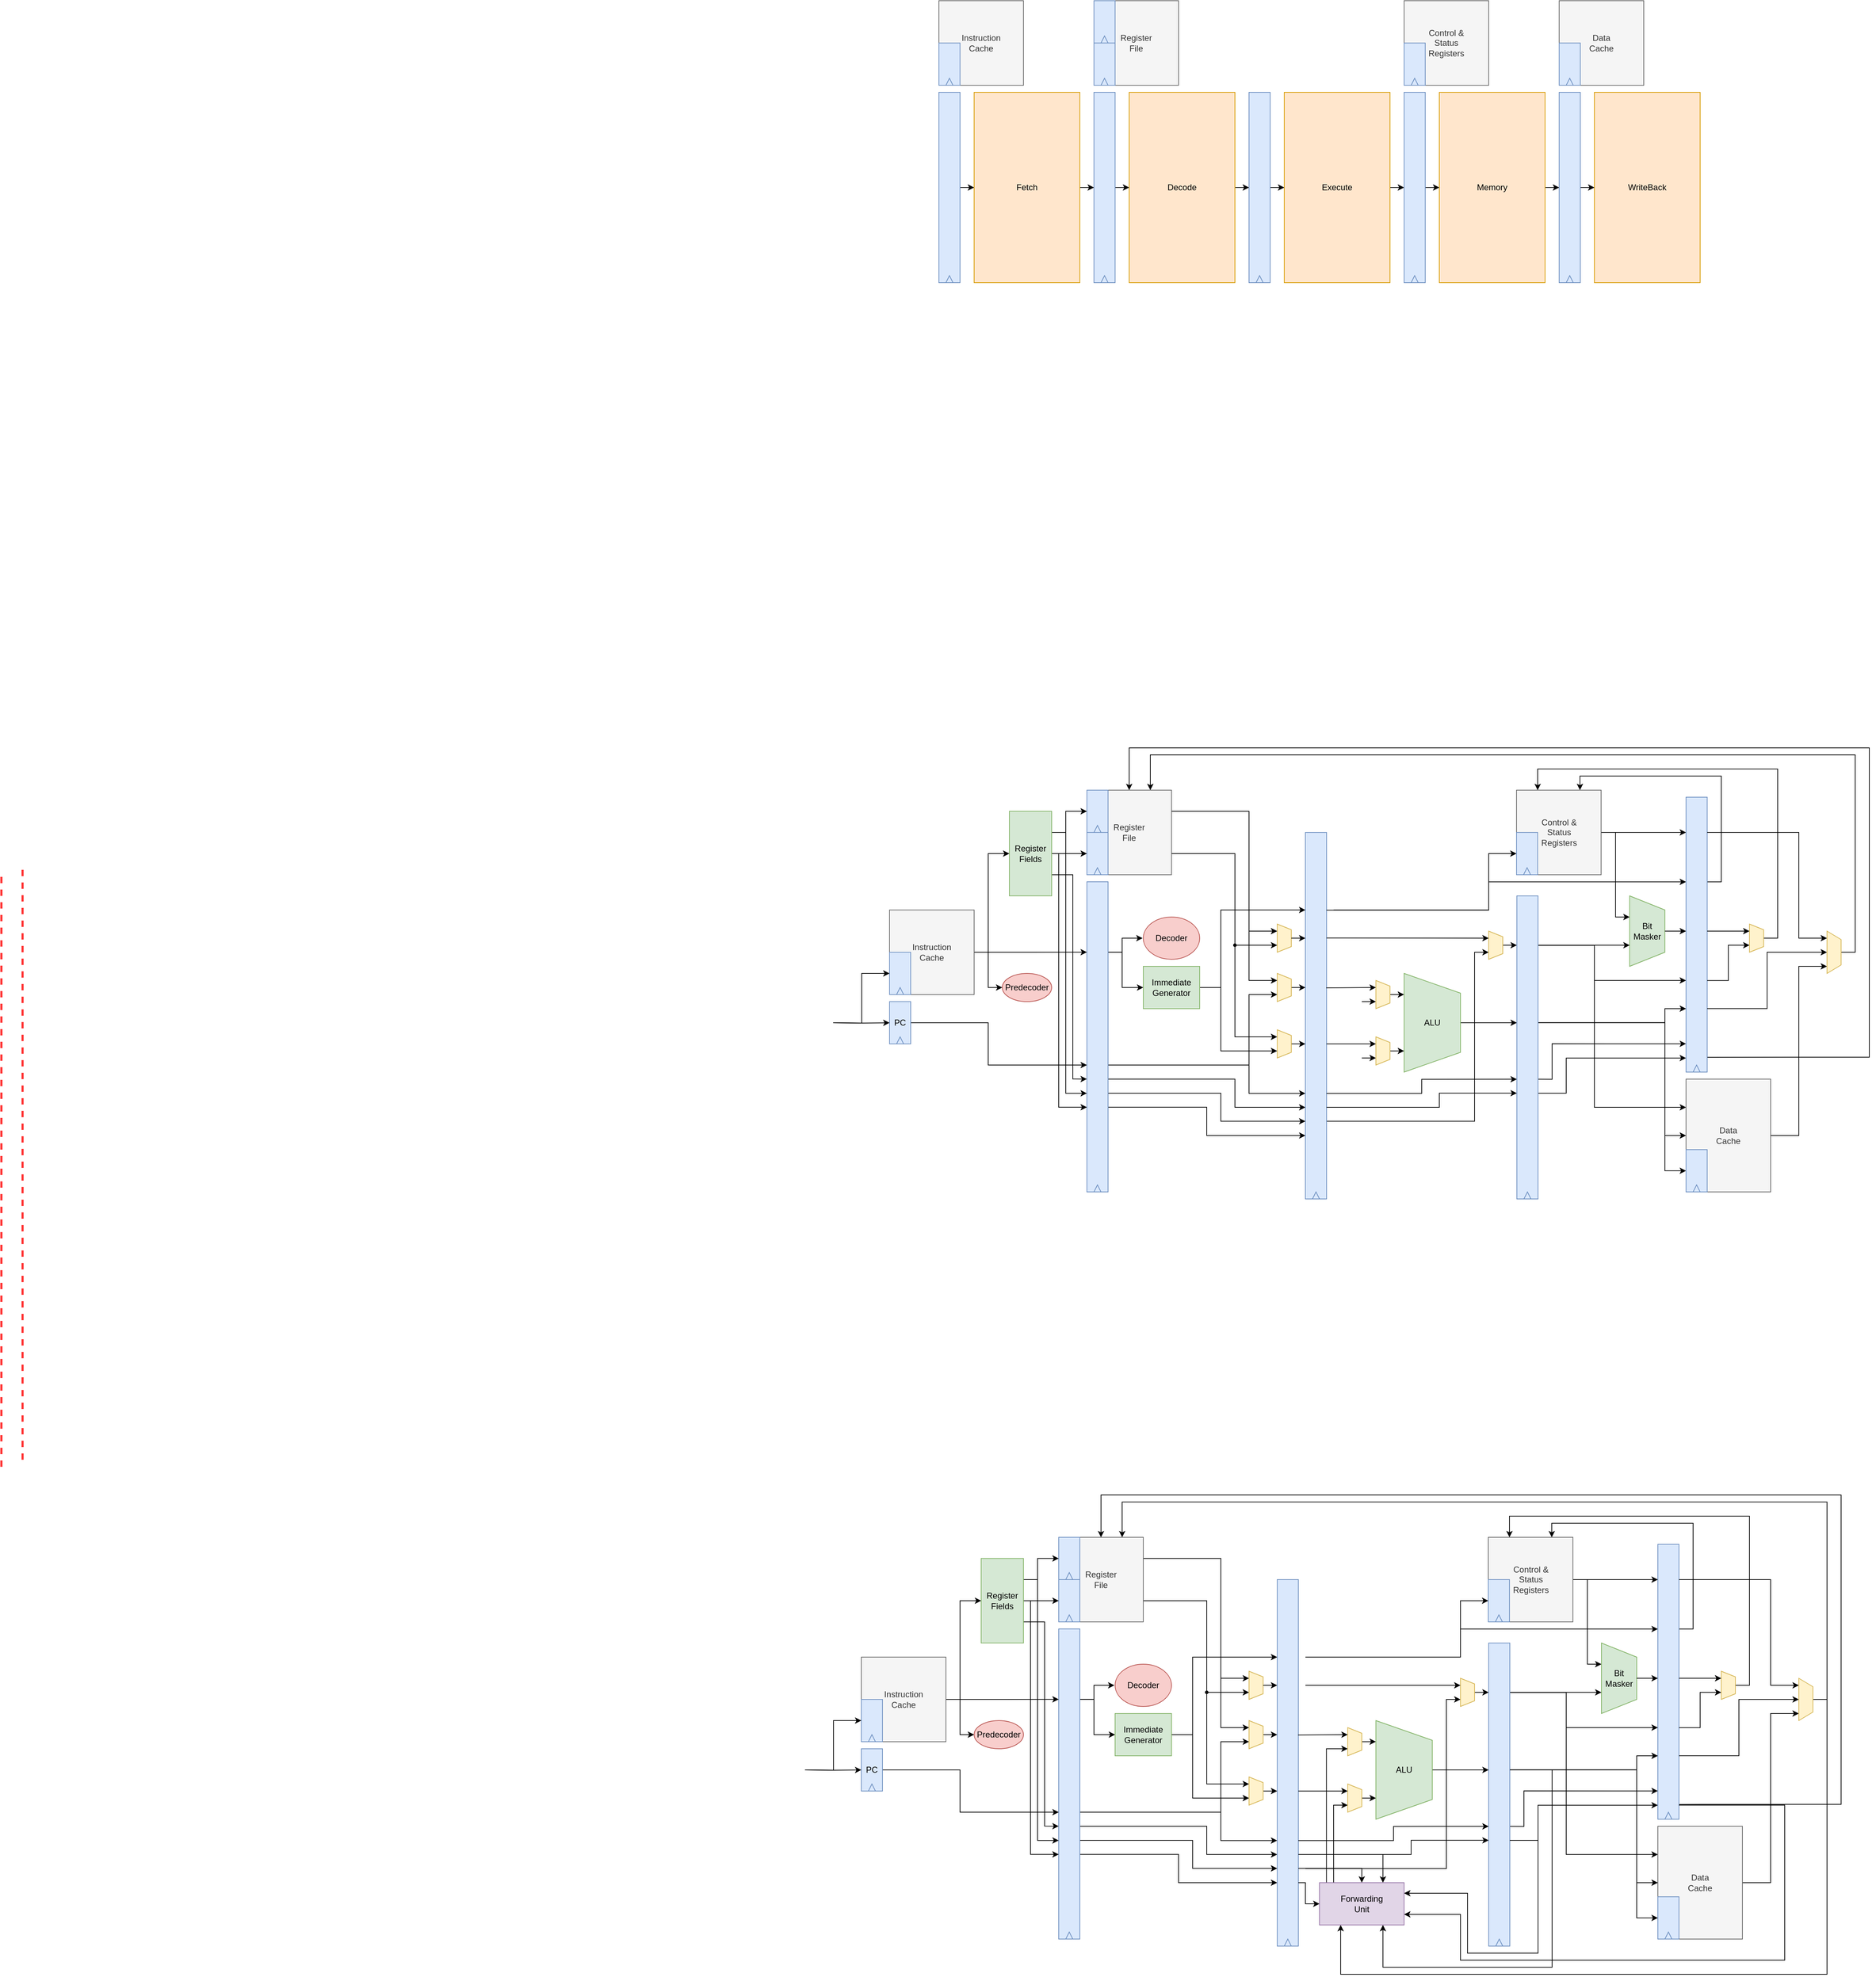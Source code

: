 <mxfile version="16.5.1" type="device"><diagram id="qryptc4pdBdFxedBNK2F" name="Page-1"><mxGraphModel dx="2031" dy="3447" grid="1" gridSize="10" guides="0" tooltips="1" connect="1" arrows="1" fold="1" page="1" pageScale="1" pageWidth="850" pageHeight="1100" math="0" shadow="0"><root><mxCell id="0"/><mxCell id="1" parent="0"/><mxCell id="PdSsAc61gAgnY3QYtBaG-53" style="edgeStyle=orthogonalEdgeStyle;rounded=0;orthogonalLoop=1;jettySize=auto;html=1;exitX=0.5;exitY=0;exitDx=0;exitDy=0;strokeColor=#000000;strokeWidth=1;" parent="1" source="Izy4H0pIkNBPb9TtSTtr-31" edge="1"><mxGeometry relative="1" as="geometry"><mxPoint x="2480" y="1010" as="targetPoint"/></mxGeometry></mxCell><mxCell id="Izy4H0pIkNBPb9TtSTtr-31" value="ALU" style="shape=trapezoid;perimeter=trapezoidPerimeter;whiteSpace=wrap;html=1;direction=south;fillColor=#d5e8d4;strokeColor=#82b366;" parent="1" vertex="1"><mxGeometry x="2320" y="940" width="80" height="140" as="geometry"/></mxCell><mxCell id="PdSsAc61gAgnY3QYtBaG-5" value="" style="endArrow=none;html=1;strokeColor=#FF3333;strokeWidth=3;dashed=1;" parent="1" edge="1"><mxGeometry width="50" height="50" relative="1" as="geometry"><mxPoint x="370" y="580" as="sourcePoint"/><mxPoint x="370" y="-260" as="targetPoint"/></mxGeometry></mxCell><mxCell id="uTAifIxMfpZMqvNN8SXS-49" style="edgeStyle=orthogonalEdgeStyle;rounded=0;orthogonalLoop=1;jettySize=auto;html=1;entryX=0;entryY=0.75;entryDx=0;entryDy=0;" parent="1" target="PdSsAc61gAgnY3QYtBaG-28" edge="1"><mxGeometry relative="1" as="geometry"><mxPoint x="1900" y="1090" as="sourcePoint"/><Array as="points"><mxPoint x="2080" y="1090"/><mxPoint x="2080" y="1130"/></Array></mxGeometry></mxCell><mxCell id="uTAifIxMfpZMqvNN8SXS-52" style="edgeStyle=orthogonalEdgeStyle;rounded=0;orthogonalLoop=1;jettySize=auto;html=1;entryX=0.75;entryY=1;entryDx=0;entryDy=0;" parent="1" target="uTAifIxMfpZMqvNN8SXS-2" edge="1"><mxGeometry relative="1" as="geometry"><mxPoint x="2220" y="1150" as="sourcePoint"/><Array as="points"><mxPoint x="2420" y="1150"/><mxPoint x="2420" y="910"/></Array></mxGeometry></mxCell><mxCell id="uTAifIxMfpZMqvNN8SXS-54" style="edgeStyle=orthogonalEdgeStyle;rounded=0;orthogonalLoop=1;jettySize=auto;html=1;exitX=1;exitY=0.727;exitDx=0;exitDy=0;entryX=0;entryY=0.827;entryDx=0;entryDy=0;exitPerimeter=0;entryPerimeter=0;" parent="1" source="uTAifIxMfpZMqvNN8SXS-36" target="PdSsAc61gAgnY3QYtBaG-28" edge="1"><mxGeometry relative="1" as="geometry"/></mxCell><mxCell id="uTAifIxMfpZMqvNN8SXS-62" style="edgeStyle=orthogonalEdgeStyle;rounded=0;orthogonalLoop=1;jettySize=auto;html=1;exitX=1;exitY=0.75;exitDx=0;exitDy=0;entryX=0.75;entryY=0;entryDx=0;entryDy=0;" parent="1" source="PdSsAc61gAgnY3QYtBaG-28" target="uTAifIxMfpZMqvNN8SXS-55" edge="1"><mxGeometry relative="1" as="geometry"/></mxCell><mxCell id="PdSsAc61gAgnY3QYtBaG-28" value="" style="rounded=0;whiteSpace=wrap;html=1;fillColor=#dae8fc;strokeColor=#6c8ebf;" parent="1" vertex="1"><mxGeometry x="2180" y="740" width="30" height="520" as="geometry"/></mxCell><mxCell id="PdSsAc61gAgnY3QYtBaG-30" value="" style="endArrow=none;html=1;strokeColor=#FF3333;strokeWidth=3;dashed=1;" parent="1" edge="1"><mxGeometry width="50" height="50" relative="1" as="geometry"><mxPoint x="400" y="570.0" as="sourcePoint"/><mxPoint x="400" y="-270" as="targetPoint"/></mxGeometry></mxCell><mxCell id="PdSsAc61gAgnY3QYtBaG-45" style="edgeStyle=orthogonalEdgeStyle;rounded=0;orthogonalLoop=1;jettySize=auto;html=1;exitX=0.5;exitY=0;exitDx=0;exitDy=0;entryX=0.214;entryY=1;entryDx=0;entryDy=0;entryPerimeter=0;strokeColor=#000000;strokeWidth=1;" parent="1" source="PdSsAc61gAgnY3QYtBaG-41" target="Izy4H0pIkNBPb9TtSTtr-31" edge="1"><mxGeometry relative="1" as="geometry"/></mxCell><mxCell id="PdSsAc61gAgnY3QYtBaG-51" style="edgeStyle=orthogonalEdgeStyle;rounded=0;orthogonalLoop=1;jettySize=auto;html=1;strokeColor=#000000;strokeWidth=1;entryX=0.75;entryY=1;entryDx=0;entryDy=0;exitX=0.082;exitY=-0.008;exitDx=0;exitDy=0;exitPerimeter=0;" parent="1" source="uTAifIxMfpZMqvNN8SXS-55" target="PdSsAc61gAgnY3QYtBaG-41" edge="1"><mxGeometry relative="1" as="geometry"><mxPoint x="2250" y="1160" as="sourcePoint"/><Array as="points"><mxPoint x="2250" y="980"/></Array></mxGeometry></mxCell><mxCell id="PdSsAc61gAgnY3QYtBaG-41" value="" style="shape=trapezoid;perimeter=trapezoidPerimeter;whiteSpace=wrap;html=1;direction=south;fillColor=#fff2cc;strokeColor=#d6b656;" parent="1" vertex="1"><mxGeometry x="2280" y="950" width="20" height="40" as="geometry"/></mxCell><mxCell id="PdSsAc61gAgnY3QYtBaG-44" style="edgeStyle=orthogonalEdgeStyle;rounded=0;orthogonalLoop=1;jettySize=auto;html=1;exitX=0.5;exitY=0;exitDx=0;exitDy=0;entryX=0.785;entryY=1;entryDx=0;entryDy=0;entryPerimeter=0;strokeColor=#000000;strokeWidth=1;" parent="1" target="Izy4H0pIkNBPb9TtSTtr-31" edge="1"><mxGeometry relative="1" as="geometry"><mxPoint x="2300.068" y="1049.99" as="sourcePoint"/></mxGeometry></mxCell><mxCell id="PdSsAc61gAgnY3QYtBaG-46" value="" style="endArrow=classic;html=1;strokeColor=#000000;strokeWidth=1;exitX=0.983;exitY=0.424;exitDx=0;exitDy=0;exitPerimeter=0;" parent="1" source="PdSsAc61gAgnY3QYtBaG-28" edge="1"><mxGeometry width="50" height="50" relative="1" as="geometry"><mxPoint x="2220" y="960" as="sourcePoint"/><mxPoint x="2280" y="960" as="targetPoint"/></mxGeometry></mxCell><mxCell id="PdSsAc61gAgnY3QYtBaG-52" style="edgeStyle=orthogonalEdgeStyle;rounded=0;orthogonalLoop=1;jettySize=auto;html=1;strokeColor=#000000;strokeWidth=1;entryX=0.75;entryY=1;entryDx=0;entryDy=0;exitX=0.167;exitY=0;exitDx=0;exitDy=0;exitPerimeter=0;" parent="1" source="uTAifIxMfpZMqvNN8SXS-55" target="PdSsAc61gAgnY3QYtBaG-48" edge="1"><mxGeometry relative="1" as="geometry"><mxPoint x="2260" y="1160" as="sourcePoint"/><Array as="points"><mxPoint x="2260" y="1060"/></Array></mxGeometry></mxCell><mxCell id="PdSsAc61gAgnY3QYtBaG-48" value="" style="shape=trapezoid;perimeter=trapezoidPerimeter;whiteSpace=wrap;html=1;direction=south;fillColor=#fff2cc;strokeColor=#d6b656;" parent="1" vertex="1"><mxGeometry x="2280" y="1030" width="20" height="40" as="geometry"/></mxCell><mxCell id="PdSsAc61gAgnY3QYtBaG-49" value="" style="endArrow=classic;html=1;strokeColor=#000000;strokeWidth=1;exitX=1;exitY=0.577;exitDx=0;exitDy=0;exitPerimeter=0;" parent="1" source="PdSsAc61gAgnY3QYtBaG-28" edge="1"><mxGeometry width="50" height="50" relative="1" as="geometry"><mxPoint x="2220" y="1040" as="sourcePoint"/><mxPoint x="2280" y="1040" as="targetPoint"/></mxGeometry></mxCell><mxCell id="PdSsAc61gAgnY3QYtBaG-54" style="edgeStyle=orthogonalEdgeStyle;rounded=0;orthogonalLoop=1;jettySize=auto;html=1;strokeColor=#000000;strokeWidth=1;" parent="1" edge="1"><mxGeometry relative="1" as="geometry"><mxPoint x="2180" y="960" as="targetPoint"/><mxPoint x="2160" y="960" as="sourcePoint"/></mxGeometry></mxCell><mxCell id="PdSsAc61gAgnY3QYtBaG-55" value="" style="shape=trapezoid;perimeter=trapezoidPerimeter;whiteSpace=wrap;html=1;direction=south;fillColor=#fff2cc;strokeColor=#d6b656;" parent="1" vertex="1"><mxGeometry x="2140" y="940" width="20" height="40" as="geometry"/></mxCell><mxCell id="PdSsAc61gAgnY3QYtBaG-58" style="edgeStyle=orthogonalEdgeStyle;rounded=0;orthogonalLoop=1;jettySize=auto;html=1;exitX=0.5;exitY=0;exitDx=0;exitDy=0;strokeColor=#000000;strokeWidth=1;" parent="1" source="PdSsAc61gAgnY3QYtBaG-59" edge="1"><mxGeometry relative="1" as="geometry"><mxPoint x="2180" y="1040" as="targetPoint"/></mxGeometry></mxCell><mxCell id="PdSsAc61gAgnY3QYtBaG-59" value="" style="shape=trapezoid;perimeter=trapezoidPerimeter;whiteSpace=wrap;html=1;direction=south;fillColor=#fff2cc;strokeColor=#d6b656;" parent="1" vertex="1"><mxGeometry x="2140" y="1020" width="20" height="40" as="geometry"/></mxCell><mxCell id="PdSsAc61gAgnY3QYtBaG-81" style="edgeStyle=orthogonalEdgeStyle;rounded=0;orthogonalLoop=1;jettySize=auto;html=1;exitX=1;exitY=0.5;exitDx=0;exitDy=0;strokeColor=#000000;strokeWidth=1;" parent="1" source="PdSsAc61gAgnY3QYtBaG-62" edge="1"><mxGeometry relative="1" as="geometry"><mxPoint x="2640" y="860" as="targetPoint"/><Array as="points"><mxPoint x="2620" y="740"/><mxPoint x="2620" y="860"/></Array></mxGeometry></mxCell><mxCell id="PdSsAc61gAgnY3QYtBaG-108" style="edgeStyle=orthogonalEdgeStyle;rounded=0;orthogonalLoop=1;jettySize=auto;html=1;exitX=1.011;exitY=0.308;exitDx=0;exitDy=0;entryX=0.75;entryY=0;entryDx=0;entryDy=0;strokeColor=#000000;strokeWidth=1;exitPerimeter=0;" parent="1" source="PdSsAc61gAgnY3QYtBaG-73" target="PdSsAc61gAgnY3QYtBaG-62" edge="1"><mxGeometry relative="1" as="geometry"/></mxCell><mxCell id="PdSsAc61gAgnY3QYtBaG-62" value="&lt;span style=&quot;white-space: normal&quot;&gt;Control &amp;amp;&lt;/span&gt;&lt;br style=&quot;white-space: normal&quot;&gt;&lt;span style=&quot;white-space: normal&quot;&gt;Status&lt;/span&gt;&lt;br style=&quot;white-space: normal&quot;&gt;&lt;span style=&quot;white-space: normal&quot;&gt;Registers&lt;/span&gt;" style="rounded=0;whiteSpace=wrap;html=1;fillColor=#f5f5f5;strokeColor=#666666;fontColor=#333333;" parent="1" vertex="1"><mxGeometry x="2479.5" y="680" width="120" height="120" as="geometry"/></mxCell><mxCell id="uTAifIxMfpZMqvNN8SXS-30" style="edgeStyle=orthogonalEdgeStyle;rounded=0;orthogonalLoop=1;jettySize=auto;html=1;exitX=0;exitY=0.5;exitDx=0;exitDy=0;entryX=0;entryY=0.5;entryDx=0;entryDy=0;" parent="1" target="PdSsAc61gAgnY3QYtBaG-63" edge="1"><mxGeometry relative="1" as="geometry"><mxPoint x="2220" y="850" as="sourcePoint"/><Array as="points"><mxPoint x="2440" y="850"/><mxPoint x="2440" y="770"/></Array></mxGeometry></mxCell><mxCell id="PdSsAc61gAgnY3QYtBaG-63" value="" style="rounded=0;whiteSpace=wrap;html=1;fillColor=#dae8fc;strokeColor=#6c8ebf;" parent="1" vertex="1"><mxGeometry x="2479.5" y="740" width="30" height="60" as="geometry"/></mxCell><mxCell id="PdSsAc61gAgnY3QYtBaG-64" value="" style="triangle;whiteSpace=wrap;html=1;direction=north;fillColor=#dae8fc;strokeColor=#6c8ebf;" parent="1" vertex="1"><mxGeometry x="2190" y="1250" width="10" height="10" as="geometry"/></mxCell><mxCell id="PdSsAc61gAgnY3QYtBaG-65" value="" style="triangle;whiteSpace=wrap;html=1;direction=north;fillColor=#dae8fc;strokeColor=#6c8ebf;" parent="1" vertex="1"><mxGeometry x="2489.5" y="790" width="10" height="10" as="geometry"/></mxCell><mxCell id="PdSsAc61gAgnY3QYtBaG-68" value="Bit&lt;br&gt;Masker" style="shape=trapezoid;perimeter=trapezoidPerimeter;whiteSpace=wrap;html=1;direction=south;fillColor=#d5e8d4;strokeColor=#82b366;" parent="1" vertex="1"><mxGeometry x="2640" y="830" width="50" height="100" as="geometry"/></mxCell><mxCell id="uTAifIxMfpZMqvNN8SXS-8" style="edgeStyle=orthogonalEdgeStyle;rounded=0;orthogonalLoop=1;jettySize=auto;html=1;entryX=0;entryY=0.308;entryDx=0;entryDy=0;entryPerimeter=0;" parent="1" target="PdSsAc61gAgnY3QYtBaG-73" edge="1"><mxGeometry relative="1" as="geometry"><mxPoint x="2220" y="850" as="sourcePoint"/><Array as="points"><mxPoint x="2440" y="850"/><mxPoint x="2440" y="810"/></Array></mxGeometry></mxCell><mxCell id="PdSsAc61gAgnY3QYtBaG-73" value="" style="rounded=0;whiteSpace=wrap;html=1;fillColor=#dae8fc;strokeColor=#6c8ebf;" parent="1" vertex="1"><mxGeometry x="2720" y="690" width="30" height="390" as="geometry"/></mxCell><mxCell id="PdSsAc61gAgnY3QYtBaG-74" value="" style="triangle;whiteSpace=wrap;html=1;direction=north;fillColor=#dae8fc;strokeColor=#6c8ebf;" parent="1" vertex="1"><mxGeometry x="2730" y="1070" width="10" height="10" as="geometry"/></mxCell><mxCell id="PdSsAc61gAgnY3QYtBaG-97" style="edgeStyle=orthogonalEdgeStyle;rounded=0;orthogonalLoop=1;jettySize=auto;html=1;exitX=1;exitY=0.5;exitDx=0;exitDy=0;entryX=0;entryY=0.25;entryDx=0;entryDy=0;strokeColor=#000000;strokeWidth=1;" parent="1" target="PdSsAc61gAgnY3QYtBaG-87" edge="1"><mxGeometry relative="1" as="geometry"><Array as="points"><mxPoint x="2590" y="900"/><mxPoint x="2590" y="1130"/></Array><mxPoint x="2480.143" y="900.143" as="sourcePoint"/></mxGeometry></mxCell><mxCell id="PdSsAc61gAgnY3QYtBaG-98" style="edgeStyle=orthogonalEdgeStyle;rounded=0;orthogonalLoop=1;jettySize=auto;html=1;exitX=1;exitY=0.5;exitDx=0;exitDy=0;strokeColor=#000000;strokeWidth=1;" parent="1" edge="1"><mxGeometry relative="1" as="geometry"><mxPoint x="2720" y="950" as="targetPoint"/><Array as="points"><mxPoint x="2590" y="900"/><mxPoint x="2590" y="950"/></Array><mxPoint x="2480.143" y="900.143" as="sourcePoint"/></mxGeometry></mxCell><mxCell id="PdSsAc61gAgnY3QYtBaG-78" value="" style="endArrow=classic;html=1;strokeColor=#000000;strokeWidth=1;" parent="1" edge="1"><mxGeometry width="50" height="50" relative="1" as="geometry"><mxPoint x="2490" y="900" as="sourcePoint"/><mxPoint x="2640" y="900" as="targetPoint"/></mxGeometry></mxCell><mxCell id="PdSsAc61gAgnY3QYtBaG-79" value="" style="endArrow=classic;html=1;strokeColor=#000000;strokeWidth=1;" parent="1" edge="1"><mxGeometry width="50" height="50" relative="1" as="geometry"><mxPoint x="2600" y="740" as="sourcePoint"/><mxPoint x="2720" y="740" as="targetPoint"/></mxGeometry></mxCell><mxCell id="PdSsAc61gAgnY3QYtBaG-82" value="" style="endArrow=classic;html=1;strokeColor=#000000;strokeWidth=1;" parent="1" edge="1"><mxGeometry width="50" height="50" relative="1" as="geometry"><mxPoint x="2690" y="880" as="sourcePoint"/><mxPoint x="2720" y="880" as="targetPoint"/></mxGeometry></mxCell><mxCell id="PdSsAc61gAgnY3QYtBaG-114" style="edgeStyle=orthogonalEdgeStyle;rounded=0;orthogonalLoop=1;jettySize=auto;html=1;exitX=1;exitY=0.5;exitDx=0;exitDy=0;strokeColor=#000000;strokeWidth=1;" parent="1" source="PdSsAc61gAgnY3QYtBaG-87" edge="1"><mxGeometry relative="1" as="geometry"><mxPoint x="2920" y="930" as="targetPoint"/><Array as="points"><mxPoint x="2880" y="1170"/><mxPoint x="2880" y="930"/></Array></mxGeometry></mxCell><mxCell id="PdSsAc61gAgnY3QYtBaG-87" value="Data&lt;br&gt;Cache" style="rounded=0;whiteSpace=wrap;html=1;fillColor=#f5f5f5;strokeColor=#666666;fontColor=#333333;" parent="1" vertex="1"><mxGeometry x="2720" y="1090" width="120" height="160" as="geometry"/></mxCell><mxCell id="uTAifIxMfpZMqvNN8SXS-11" style="edgeStyle=orthogonalEdgeStyle;rounded=0;orthogonalLoop=1;jettySize=auto;html=1;exitX=1;exitY=0.857;exitDx=0;exitDy=0;entryX=0;entryY=0.5;entryDx=0;entryDy=0;exitPerimeter=0;" parent="1" source="uTAifIxMfpZMqvNN8SXS-5" target="PdSsAc61gAgnY3QYtBaG-88" edge="1"><mxGeometry relative="1" as="geometry"><Array as="points"><mxPoint x="2510" y="1010"/><mxPoint x="2690" y="1010"/><mxPoint x="2690" y="1220"/></Array></mxGeometry></mxCell><mxCell id="PdSsAc61gAgnY3QYtBaG-88" value="" style="rounded=0;whiteSpace=wrap;html=1;fillColor=#dae8fc;strokeColor=#6c8ebf;" parent="1" vertex="1"><mxGeometry x="2720" y="1190" width="30" height="60" as="geometry"/></mxCell><mxCell id="PdSsAc61gAgnY3QYtBaG-89" value="" style="triangle;whiteSpace=wrap;html=1;direction=north;fillColor=#dae8fc;strokeColor=#6c8ebf;" parent="1" vertex="1"><mxGeometry x="2730" y="1240" width="10" height="10" as="geometry"/></mxCell><mxCell id="PdSsAc61gAgnY3QYtBaG-93" style="edgeStyle=orthogonalEdgeStyle;rounded=0;orthogonalLoop=1;jettySize=auto;html=1;exitX=1;exitY=0.5;exitDx=0;exitDy=0;entryX=0;entryY=0.5;entryDx=0;entryDy=0;strokeColor=#000000;strokeWidth=1;" parent="1" target="PdSsAc61gAgnY3QYtBaG-87" edge="1"><mxGeometry relative="1" as="geometry"><Array as="points"><mxPoint x="2690" y="1010"/><mxPoint x="2690" y="1170"/></Array><mxPoint x="2480.143" y="1009.857" as="sourcePoint"/></mxGeometry></mxCell><mxCell id="PdSsAc61gAgnY3QYtBaG-110" style="edgeStyle=orthogonalEdgeStyle;rounded=0;orthogonalLoop=1;jettySize=auto;html=1;exitX=1;exitY=0.5;exitDx=0;exitDy=0;strokeColor=#000000;strokeWidth=1;" parent="1" edge="1"><mxGeometry relative="1" as="geometry"><Array as="points"><mxPoint x="2690" y="1010"/><mxPoint x="2690" y="990"/></Array><mxPoint x="2480.143" y="1009.857" as="sourcePoint"/><mxPoint x="2720" y="990" as="targetPoint"/></mxGeometry></mxCell><mxCell id="PdSsAc61gAgnY3QYtBaG-104" style="edgeStyle=orthogonalEdgeStyle;rounded=0;orthogonalLoop=1;jettySize=auto;html=1;exitX=1;exitY=0.667;exitDx=0;exitDy=0;entryX=0.75;entryY=1;entryDx=0;entryDy=0;strokeColor=#000000;strokeWidth=1;exitPerimeter=0;" parent="1" source="PdSsAc61gAgnY3QYtBaG-73" target="PdSsAc61gAgnY3QYtBaG-101" edge="1"><mxGeometry relative="1" as="geometry"/></mxCell><mxCell id="PdSsAc61gAgnY3QYtBaG-107" style="edgeStyle=orthogonalEdgeStyle;rounded=0;orthogonalLoop=1;jettySize=auto;html=1;exitX=0.5;exitY=0;exitDx=0;exitDy=0;entryX=0.25;entryY=0;entryDx=0;entryDy=0;strokeColor=#000000;strokeWidth=1;" parent="1" source="PdSsAc61gAgnY3QYtBaG-101" target="PdSsAc61gAgnY3QYtBaG-62" edge="1"><mxGeometry relative="1" as="geometry"><Array as="points"><mxPoint x="2850" y="890"/><mxPoint x="2850" y="650"/><mxPoint x="2510" y="650"/></Array></mxGeometry></mxCell><mxCell id="PdSsAc61gAgnY3QYtBaG-101" value="" style="shape=trapezoid;perimeter=trapezoidPerimeter;whiteSpace=wrap;html=1;direction=south;fillColor=#fff2cc;strokeColor=#d6b656;" parent="1" vertex="1"><mxGeometry x="2810" y="870" width="20" height="40" as="geometry"/></mxCell><mxCell id="PdSsAc61gAgnY3QYtBaG-102" value="" style="endArrow=classic;html=1;strokeColor=#000000;strokeWidth=1;" parent="1" edge="1"><mxGeometry width="50" height="50" relative="1" as="geometry"><mxPoint x="2750" y="880" as="sourcePoint"/><mxPoint x="2810" y="880" as="targetPoint"/></mxGeometry></mxCell><mxCell id="PdSsAc61gAgnY3QYtBaG-115" style="edgeStyle=orthogonalEdgeStyle;rounded=0;orthogonalLoop=1;jettySize=auto;html=1;exitX=1;exitY=0.769;exitDx=0;exitDy=0;entryX=0.5;entryY=1;entryDx=0;entryDy=0;strokeColor=#000000;strokeWidth=1;exitPerimeter=0;" parent="1" source="PdSsAc61gAgnY3QYtBaG-73" target="PdSsAc61gAgnY3QYtBaG-111" edge="1"><mxGeometry relative="1" as="geometry"/></mxCell><mxCell id="PdSsAc61gAgnY3QYtBaG-116" style="edgeStyle=orthogonalEdgeStyle;rounded=0;orthogonalLoop=1;jettySize=auto;html=1;strokeColor=#000000;strokeWidth=1;" parent="1" edge="1"><mxGeometry relative="1" as="geometry"><mxPoint x="2920" y="890" as="targetPoint"/><Array as="points"><mxPoint x="2880" y="740"/><mxPoint x="2880" y="890"/></Array><mxPoint x="2750" y="740" as="sourcePoint"/></mxGeometry></mxCell><mxCell id="uTAifIxMfpZMqvNN8SXS-59" style="edgeStyle=orthogonalEdgeStyle;rounded=0;orthogonalLoop=1;jettySize=auto;html=1;exitX=0.5;exitY=0;exitDx=0;exitDy=0;entryX=0.25;entryY=1;entryDx=0;entryDy=0;" parent="1" source="PdSsAc61gAgnY3QYtBaG-111" target="uTAifIxMfpZMqvNN8SXS-55" edge="1"><mxGeometry relative="1" as="geometry"><Array as="points"><mxPoint x="2960" y="910"/><mxPoint x="2960" y="1300"/><mxPoint x="2270" y="1300"/></Array></mxGeometry></mxCell><mxCell id="uTAifIxMfpZMqvNN8SXS-60" style="edgeStyle=orthogonalEdgeStyle;rounded=0;orthogonalLoop=1;jettySize=auto;html=1;exitX=0.5;exitY=0;exitDx=0;exitDy=0;entryX=0.75;entryY=0;entryDx=0;entryDy=0;" parent="1" source="PdSsAc61gAgnY3QYtBaG-111" target="uTAifIxMfpZMqvNN8SXS-18" edge="1"><mxGeometry relative="1" as="geometry"><Array as="points"><mxPoint x="2960" y="910"/><mxPoint x="2960" y="630"/><mxPoint x="1960" y="630"/></Array></mxGeometry></mxCell><mxCell id="PdSsAc61gAgnY3QYtBaG-111" value="" style="shape=trapezoid;perimeter=trapezoidPerimeter;whiteSpace=wrap;html=1;direction=south;fillColor=#fff2cc;strokeColor=#d6b656;" parent="1" vertex="1"><mxGeometry x="2920" y="880" width="20" height="60" as="geometry"/></mxCell><mxCell id="uTAifIxMfpZMqvNN8SXS-1" style="edgeStyle=orthogonalEdgeStyle;rounded=0;orthogonalLoop=1;jettySize=auto;html=1;exitX=0.5;exitY=0;exitDx=0;exitDy=0;strokeColor=#000000;strokeWidth=1;" parent="1" source="uTAifIxMfpZMqvNN8SXS-2" edge="1"><mxGeometry relative="1" as="geometry"><mxPoint x="2480" y="900.143" as="targetPoint"/></mxGeometry></mxCell><mxCell id="uTAifIxMfpZMqvNN8SXS-2" value="" style="shape=trapezoid;perimeter=trapezoidPerimeter;whiteSpace=wrap;html=1;direction=south;fillColor=#fff2cc;strokeColor=#d6b656;" parent="1" vertex="1"><mxGeometry x="2440" y="880" width="20" height="40" as="geometry"/></mxCell><mxCell id="uTAifIxMfpZMqvNN8SXS-3" value="" style="endArrow=classic;html=1;strokeColor=#000000;strokeWidth=1;" parent="1" edge="1"><mxGeometry width="50" height="50" relative="1" as="geometry"><mxPoint x="2220" y="890" as="sourcePoint"/><mxPoint x="2440.0" y="890.0" as="targetPoint"/></mxGeometry></mxCell><mxCell id="uTAifIxMfpZMqvNN8SXS-44" style="edgeStyle=orthogonalEdgeStyle;rounded=0;orthogonalLoop=1;jettySize=auto;html=1;exitX=1;exitY=0.712;exitDx=0;exitDy=0;entryX=0;entryY=0.605;entryDx=0;entryDy=0;exitPerimeter=0;entryPerimeter=0;" parent="1" source="PdSsAc61gAgnY3QYtBaG-28" target="uTAifIxMfpZMqvNN8SXS-5" edge="1"><mxGeometry relative="1" as="geometry"/></mxCell><mxCell id="uTAifIxMfpZMqvNN8SXS-45" style="edgeStyle=orthogonalEdgeStyle;rounded=0;orthogonalLoop=1;jettySize=auto;html=1;exitX=1;exitY=0.605;exitDx=0;exitDy=0;entryX=0;entryY=0.897;entryDx=0;entryDy=0;entryPerimeter=0;exitPerimeter=0;" parent="1" source="uTAifIxMfpZMqvNN8SXS-5" target="PdSsAc61gAgnY3QYtBaG-73" edge="1"><mxGeometry relative="1" as="geometry"><Array as="points"><mxPoint x="2530" y="1090"/><mxPoint x="2530" y="1040"/></Array></mxGeometry></mxCell><mxCell id="uTAifIxMfpZMqvNN8SXS-50" style="edgeStyle=orthogonalEdgeStyle;rounded=0;orthogonalLoop=1;jettySize=auto;html=1;exitX=1;exitY=0.75;exitDx=0;exitDy=0;entryX=0;entryY=0.651;entryDx=0;entryDy=0;entryPerimeter=0;" parent="1" source="PdSsAc61gAgnY3QYtBaG-28" target="uTAifIxMfpZMqvNN8SXS-5" edge="1"><mxGeometry relative="1" as="geometry"><Array as="points"><mxPoint x="2370" y="1130"/><mxPoint x="2370" y="1110"/></Array></mxGeometry></mxCell><mxCell id="uTAifIxMfpZMqvNN8SXS-51" style="edgeStyle=orthogonalEdgeStyle;rounded=0;orthogonalLoop=1;jettySize=auto;html=1;entryX=0;entryY=0.949;entryDx=0;entryDy=0;entryPerimeter=0;" parent="1" target="PdSsAc61gAgnY3QYtBaG-73" edge="1"><mxGeometry relative="1" as="geometry"><mxPoint x="2510" y="1110" as="sourcePoint"/><Array as="points"><mxPoint x="2550" y="1110"/><mxPoint x="2550" y="1060"/></Array></mxGeometry></mxCell><mxCell id="uTAifIxMfpZMqvNN8SXS-5" value="" style="rounded=0;whiteSpace=wrap;html=1;fillColor=#dae8fc;strokeColor=#6c8ebf;" parent="1" vertex="1"><mxGeometry x="2480" y="830" width="30" height="430" as="geometry"/></mxCell><mxCell id="uTAifIxMfpZMqvNN8SXS-6" value="" style="triangle;whiteSpace=wrap;html=1;direction=north;fillColor=#dae8fc;strokeColor=#6c8ebf;" parent="1" vertex="1"><mxGeometry x="2490" y="1250" width="10" height="10" as="geometry"/></mxCell><mxCell id="uTAifIxMfpZMqvNN8SXS-14" value="" style="shape=trapezoid;perimeter=trapezoidPerimeter;whiteSpace=wrap;html=1;direction=south;fillColor=#fff2cc;strokeColor=#d6b656;" parent="1" vertex="1"><mxGeometry x="2140" y="870" width="20" height="40" as="geometry"/></mxCell><mxCell id="uTAifIxMfpZMqvNN8SXS-17" style="edgeStyle=orthogonalEdgeStyle;rounded=0;orthogonalLoop=1;jettySize=auto;html=1;strokeColor=#000000;strokeWidth=1;" parent="1" edge="1"><mxGeometry relative="1" as="geometry"><mxPoint x="2179.984" y="890.008" as="targetPoint"/><mxPoint x="2160" y="890" as="sourcePoint"/></mxGeometry></mxCell><mxCell id="uTAifIxMfpZMqvNN8SXS-23" style="edgeStyle=orthogonalEdgeStyle;rounded=0;orthogonalLoop=1;jettySize=auto;html=1;exitX=1;exitY=0.25;exitDx=0;exitDy=0;entryX=0.25;entryY=1;entryDx=0;entryDy=0;" parent="1" source="uTAifIxMfpZMqvNN8SXS-18" target="uTAifIxMfpZMqvNN8SXS-14" edge="1"><mxGeometry relative="1" as="geometry"><Array as="points"><mxPoint x="2100" y="710"/><mxPoint x="2100" y="880"/></Array></mxGeometry></mxCell><mxCell id="uTAifIxMfpZMqvNN8SXS-24" style="edgeStyle=orthogonalEdgeStyle;rounded=0;orthogonalLoop=1;jettySize=auto;html=1;exitX=1;exitY=0.25;exitDx=0;exitDy=0;entryX=0.25;entryY=1;entryDx=0;entryDy=0;" parent="1" source="uTAifIxMfpZMqvNN8SXS-18" target="PdSsAc61gAgnY3QYtBaG-55" edge="1"><mxGeometry relative="1" as="geometry"><Array as="points"><mxPoint x="2100" y="710"/><mxPoint x="2100" y="950"/></Array></mxGeometry></mxCell><mxCell id="uTAifIxMfpZMqvNN8SXS-25" style="edgeStyle=orthogonalEdgeStyle;rounded=0;orthogonalLoop=1;jettySize=auto;html=1;exitX=1;exitY=0.75;exitDx=0;exitDy=0;entryX=0.75;entryY=1;entryDx=0;entryDy=0;" parent="1" source="uTAifIxMfpZMqvNN8SXS-18" target="uTAifIxMfpZMqvNN8SXS-14" edge="1"><mxGeometry relative="1" as="geometry"><Array as="points"><mxPoint x="2080" y="770"/><mxPoint x="2080" y="900"/></Array></mxGeometry></mxCell><mxCell id="uTAifIxMfpZMqvNN8SXS-26" style="edgeStyle=orthogonalEdgeStyle;rounded=0;orthogonalLoop=1;jettySize=auto;html=1;exitX=1;exitY=0.75;exitDx=0;exitDy=0;entryX=0.25;entryY=1;entryDx=0;entryDy=0;" parent="1" source="uTAifIxMfpZMqvNN8SXS-18" target="PdSsAc61gAgnY3QYtBaG-59" edge="1"><mxGeometry relative="1" as="geometry"><Array as="points"><mxPoint x="2080" y="770"/><mxPoint x="2080" y="1030"/></Array></mxGeometry></mxCell><mxCell id="uTAifIxMfpZMqvNN8SXS-61" style="edgeStyle=orthogonalEdgeStyle;rounded=0;orthogonalLoop=1;jettySize=auto;html=1;exitX=1.014;exitY=0.946;exitDx=0;exitDy=0;entryX=0.5;entryY=0;entryDx=0;entryDy=0;exitPerimeter=0;" parent="1" source="PdSsAc61gAgnY3QYtBaG-73" target="uTAifIxMfpZMqvNN8SXS-18" edge="1"><mxGeometry relative="1" as="geometry"><Array as="points"><mxPoint x="2980" y="1059"/><mxPoint x="2980" y="620"/><mxPoint x="1930" y="620"/></Array></mxGeometry></mxCell><mxCell id="uTAifIxMfpZMqvNN8SXS-18" value="Register&lt;br&gt;File" style="rounded=0;whiteSpace=wrap;html=1;fillColor=#f5f5f5;strokeColor=#666666;fontColor=#333333;" parent="1" vertex="1"><mxGeometry x="1870" y="680" width="120" height="120" as="geometry"/></mxCell><mxCell id="uTAifIxMfpZMqvNN8SXS-19" value="" style="rounded=0;whiteSpace=wrap;html=1;fillColor=#dae8fc;strokeColor=#6c8ebf;" parent="1" vertex="1"><mxGeometry x="1870" y="740" width="30" height="60" as="geometry"/></mxCell><mxCell id="uTAifIxMfpZMqvNN8SXS-20" value="" style="triangle;whiteSpace=wrap;html=1;direction=north;fillColor=#dae8fc;strokeColor=#6c8ebf;" parent="1" vertex="1"><mxGeometry x="1880" y="790" width="10" height="10" as="geometry"/></mxCell><mxCell id="uTAifIxMfpZMqvNN8SXS-21" value="" style="rounded=0;whiteSpace=wrap;html=1;fillColor=#dae8fc;strokeColor=#6c8ebf;" parent="1" vertex="1"><mxGeometry x="1870" y="680" width="30" height="60" as="geometry"/></mxCell><mxCell id="uTAifIxMfpZMqvNN8SXS-22" value="" style="triangle;whiteSpace=wrap;html=1;direction=north;fillColor=#dae8fc;strokeColor=#6c8ebf;" parent="1" vertex="1"><mxGeometry x="1880" y="730" width="10" height="10" as="geometry"/></mxCell><mxCell id="uTAifIxMfpZMqvNN8SXS-39" style="edgeStyle=orthogonalEdgeStyle;rounded=0;orthogonalLoop=1;jettySize=auto;html=1;exitX=0.999;exitY=0.227;exitDx=0;exitDy=0;exitPerimeter=0;" parent="1" source="uTAifIxMfpZMqvNN8SXS-36" edge="1"><mxGeometry relative="1" as="geometry"><mxPoint x="1949" y="890" as="targetPoint"/><Array as="points"><mxPoint x="1920" y="910"/><mxPoint x="1920" y="890"/></Array></mxGeometry></mxCell><mxCell id="uTAifIxMfpZMqvNN8SXS-29" style="edgeStyle=orthogonalEdgeStyle;rounded=0;orthogonalLoop=1;jettySize=auto;html=1;exitX=1;exitY=0.5;exitDx=0;exitDy=0;entryX=0.75;entryY=1;entryDx=0;entryDy=0;" parent="1" source="uTAifIxMfpZMqvNN8SXS-28" target="PdSsAc61gAgnY3QYtBaG-59" edge="1"><mxGeometry relative="1" as="geometry"><Array as="points"><mxPoint x="2060" y="960"/><mxPoint x="2060" y="1050"/></Array></mxGeometry></mxCell><mxCell id="uTAifIxMfpZMqvNN8SXS-31" style="edgeStyle=orthogonalEdgeStyle;rounded=0;orthogonalLoop=1;jettySize=auto;html=1;exitX=1;exitY=0.5;exitDx=0;exitDy=0;" parent="1" source="uTAifIxMfpZMqvNN8SXS-28" edge="1"><mxGeometry relative="1" as="geometry"><mxPoint x="2180" y="850" as="targetPoint"/><Array as="points"><mxPoint x="2060" y="960"/><mxPoint x="2060" y="850"/></Array></mxGeometry></mxCell><mxCell id="uTAifIxMfpZMqvNN8SXS-40" style="edgeStyle=orthogonalEdgeStyle;rounded=0;orthogonalLoop=1;jettySize=auto;html=1;entryX=0;entryY=0.5;entryDx=0;entryDy=0;" parent="1" target="uTAifIxMfpZMqvNN8SXS-28" edge="1"><mxGeometry relative="1" as="geometry"><mxPoint x="1900" y="910" as="sourcePoint"/><Array as="points"><mxPoint x="1920" y="910"/><mxPoint x="1920" y="960"/></Array></mxGeometry></mxCell><mxCell id="uTAifIxMfpZMqvNN8SXS-28" value="Immediate&lt;br&gt;Generator" style="rounded=0;whiteSpace=wrap;html=1;fillColor=#d5e8d4;strokeColor=#82b366;" parent="1" vertex="1"><mxGeometry x="1950" y="930" width="80" height="60" as="geometry"/></mxCell><mxCell id="uTAifIxMfpZMqvNN8SXS-35" value="" style="ellipse;whiteSpace=wrap;html=1;aspect=fixed;fillColor=#0A0A0A;" parent="1" vertex="1"><mxGeometry x="2078" y="898" width="4" height="4" as="geometry"/></mxCell><mxCell id="uTAifIxMfpZMqvNN8SXS-46" style="edgeStyle=orthogonalEdgeStyle;rounded=0;orthogonalLoop=1;jettySize=auto;html=1;entryX=0;entryY=0.712;entryDx=0;entryDy=0;entryPerimeter=0;exitX=0.999;exitY=0.591;exitDx=0;exitDy=0;exitPerimeter=0;" parent="1" source="uTAifIxMfpZMqvNN8SXS-36" target="PdSsAc61gAgnY3QYtBaG-28" edge="1"><mxGeometry relative="1" as="geometry"><mxPoint x="1920" y="1090" as="sourcePoint"/><Array as="points"><mxPoint x="2100" y="1070"/><mxPoint x="2100" y="1110"/></Array></mxGeometry></mxCell><mxCell id="uTAifIxMfpZMqvNN8SXS-47" style="edgeStyle=orthogonalEdgeStyle;rounded=0;orthogonalLoop=1;jettySize=auto;html=1;entryX=0.75;entryY=1;entryDx=0;entryDy=0;" parent="1" target="PdSsAc61gAgnY3QYtBaG-55" edge="1"><mxGeometry relative="1" as="geometry"><mxPoint x="1900" y="1070" as="sourcePoint"/><Array as="points"><mxPoint x="2100" y="1070"/><mxPoint x="2100" y="970"/></Array></mxGeometry></mxCell><mxCell id="uTAifIxMfpZMqvNN8SXS-53" style="edgeStyle=orthogonalEdgeStyle;rounded=0;orthogonalLoop=1;jettySize=auto;html=1;entryX=0;entryY=0.788;entryDx=0;entryDy=0;entryPerimeter=0;" parent="1" target="PdSsAc61gAgnY3QYtBaG-28" edge="1"><mxGeometry relative="1" as="geometry"><mxPoint x="1900" y="1110" as="sourcePoint"/><Array as="points"><mxPoint x="2060" y="1110"/><mxPoint x="2060" y="1150"/></Array></mxGeometry></mxCell><mxCell id="uTAifIxMfpZMqvNN8SXS-36" value="" style="rounded=0;whiteSpace=wrap;html=1;fillColor=#dae8fc;strokeColor=#6c8ebf;" parent="1" vertex="1"><mxGeometry x="1870" y="810" width="30" height="440" as="geometry"/></mxCell><mxCell id="uTAifIxMfpZMqvNN8SXS-37" value="" style="triangle;whiteSpace=wrap;html=1;direction=north;fillColor=#dae8fc;strokeColor=#6c8ebf;" parent="1" vertex="1"><mxGeometry x="1880" y="1240" width="10" height="10" as="geometry"/></mxCell><mxCell id="uTAifIxMfpZMqvNN8SXS-48" value="Decoder" style="ellipse;whiteSpace=wrap;html=1;fillColor=#f8cecc;strokeColor=#b85450;" parent="1" vertex="1"><mxGeometry x="1950" y="860" width="80" height="60" as="geometry"/></mxCell><mxCell id="uTAifIxMfpZMqvNN8SXS-56" style="edgeStyle=orthogonalEdgeStyle;rounded=0;orthogonalLoop=1;jettySize=auto;html=1;entryX=0;entryY=0.5;entryDx=0;entryDy=0;exitX=1;exitY=0.827;exitDx=0;exitDy=0;exitPerimeter=0;" parent="1" source="PdSsAc61gAgnY3QYtBaG-28" target="uTAifIxMfpZMqvNN8SXS-55" edge="1"><mxGeometry relative="1" as="geometry"><mxPoint x="2240" y="1170" as="targetPoint"/><Array as="points"><mxPoint x="2220" y="1170"/><mxPoint x="2220" y="1200"/></Array></mxGeometry></mxCell><mxCell id="uTAifIxMfpZMqvNN8SXS-57" style="edgeStyle=orthogonalEdgeStyle;rounded=0;orthogonalLoop=1;jettySize=auto;html=1;exitX=1;exitY=0.788;exitDx=0;exitDy=0;entryX=0.5;entryY=0;entryDx=0;entryDy=0;exitPerimeter=0;" parent="1" source="PdSsAc61gAgnY3QYtBaG-28" target="uTAifIxMfpZMqvNN8SXS-55" edge="1"><mxGeometry relative="1" as="geometry"><mxPoint x="2220" y="1150" as="sourcePoint"/><Array as="points"><mxPoint x="2300" y="1150"/></Array></mxGeometry></mxCell><mxCell id="uTAifIxMfpZMqvNN8SXS-63" style="edgeStyle=orthogonalEdgeStyle;rounded=0;orthogonalLoop=1;jettySize=auto;html=1;exitX=0.75;exitY=1;exitDx=0;exitDy=0;entryX=0.75;entryY=1;entryDx=0;entryDy=0;" parent="1" target="uTAifIxMfpZMqvNN8SXS-55" edge="1"><mxGeometry relative="1" as="geometry"><mxPoint x="2510" y="1010" as="sourcePoint"/><Array as="points"><mxPoint x="2570" y="1010"/><mxPoint x="2570" y="1290"/><mxPoint x="2330" y="1290"/></Array></mxGeometry></mxCell><mxCell id="uTAifIxMfpZMqvNN8SXS-64" style="edgeStyle=orthogonalEdgeStyle;rounded=0;orthogonalLoop=1;jettySize=auto;html=1;exitX=1;exitY=0.25;exitDx=0;exitDy=0;entryX=1;entryY=0.25;entryDx=0;entryDy=0;" parent="1" target="uTAifIxMfpZMqvNN8SXS-55" edge="1"><mxGeometry relative="1" as="geometry"><mxPoint x="2510" y="1110" as="sourcePoint"/><Array as="points"><mxPoint x="2550" y="1110"/><mxPoint x="2550" y="1270"/><mxPoint x="2450" y="1270"/><mxPoint x="2450" y="1185"/></Array></mxGeometry></mxCell><mxCell id="uTAifIxMfpZMqvNN8SXS-65" style="edgeStyle=orthogonalEdgeStyle;rounded=0;orthogonalLoop=1;jettySize=auto;html=1;exitX=1;exitY=0.75;exitDx=0;exitDy=0;entryX=1;entryY=0.75;entryDx=0;entryDy=0;" parent="1" target="uTAifIxMfpZMqvNN8SXS-55" edge="1"><mxGeometry relative="1" as="geometry"><mxPoint x="2750" y="1060" as="sourcePoint"/><Array as="points"><mxPoint x="2900" y="1060"/><mxPoint x="2900" y="1280"/><mxPoint x="2440" y="1280"/><mxPoint x="2440" y="1215"/></Array></mxGeometry></mxCell><mxCell id="uTAifIxMfpZMqvNN8SXS-55" value="Forwarding&lt;br&gt;Unit" style="rounded=0;whiteSpace=wrap;html=1;fillColor=#e1d5e7;strokeColor=#9673a6;" parent="1" vertex="1"><mxGeometry x="2240" y="1170" width="120" height="60" as="geometry"/></mxCell><mxCell id="uTAifIxMfpZMqvNN8SXS-67" style="edgeStyle=orthogonalEdgeStyle;rounded=0;orthogonalLoop=1;jettySize=auto;html=1;exitX=1;exitY=0.25;exitDx=0;exitDy=0;entryX=0;entryY=0.5;entryDx=0;entryDy=0;" parent="1" source="uTAifIxMfpZMqvNN8SXS-66" target="uTAifIxMfpZMqvNN8SXS-21" edge="1"><mxGeometry relative="1" as="geometry"><Array as="points"><mxPoint x="1840" y="740"/><mxPoint x="1840" y="710"/></Array></mxGeometry></mxCell><mxCell id="uTAifIxMfpZMqvNN8SXS-68" style="edgeStyle=orthogonalEdgeStyle;rounded=0;orthogonalLoop=1;jettySize=auto;html=1;exitX=1;exitY=0.5;exitDx=0;exitDy=0;entryX=0;entryY=0.5;entryDx=0;entryDy=0;" parent="1" source="uTAifIxMfpZMqvNN8SXS-66" target="uTAifIxMfpZMqvNN8SXS-19" edge="1"><mxGeometry relative="1" as="geometry"/></mxCell><mxCell id="uTAifIxMfpZMqvNN8SXS-69" style="edgeStyle=orthogonalEdgeStyle;rounded=0;orthogonalLoop=1;jettySize=auto;html=1;exitX=1;exitY=0.25;exitDx=0;exitDy=0;entryX=0;entryY=0.682;entryDx=0;entryDy=0;entryPerimeter=0;" parent="1" source="uTAifIxMfpZMqvNN8SXS-66" target="uTAifIxMfpZMqvNN8SXS-36" edge="1"><mxGeometry relative="1" as="geometry"><Array as="points"><mxPoint x="1840" y="740"/><mxPoint x="1840" y="1110"/></Array></mxGeometry></mxCell><mxCell id="uTAifIxMfpZMqvNN8SXS-70" style="edgeStyle=orthogonalEdgeStyle;rounded=0;orthogonalLoop=1;jettySize=auto;html=1;exitX=1;exitY=0.5;exitDx=0;exitDy=0;entryX=0;entryY=0.727;entryDx=0;entryDy=0;entryPerimeter=0;" parent="1" source="uTAifIxMfpZMqvNN8SXS-66" target="uTAifIxMfpZMqvNN8SXS-36" edge="1"><mxGeometry relative="1" as="geometry"><Array as="points"><mxPoint x="1830" y="770"/><mxPoint x="1830" y="1130"/></Array></mxGeometry></mxCell><mxCell id="uTAifIxMfpZMqvNN8SXS-71" style="edgeStyle=orthogonalEdgeStyle;rounded=0;orthogonalLoop=1;jettySize=auto;html=1;exitX=1;exitY=0.75;exitDx=0;exitDy=0;entryX=0;entryY=0.636;entryDx=0;entryDy=0;entryPerimeter=0;" parent="1" source="uTAifIxMfpZMqvNN8SXS-66" target="uTAifIxMfpZMqvNN8SXS-36" edge="1"><mxGeometry relative="1" as="geometry"><Array as="points"><mxPoint x="1850" y="800"/><mxPoint x="1850" y="1090"/></Array></mxGeometry></mxCell><mxCell id="uTAifIxMfpZMqvNN8SXS-66" value="Register&lt;br&gt;Fields" style="rounded=0;whiteSpace=wrap;html=1;fillColor=#d5e8d4;strokeColor=#82b366;" parent="1" vertex="1"><mxGeometry x="1760" y="710" width="60" height="120" as="geometry"/></mxCell><mxCell id="uTAifIxMfpZMqvNN8SXS-75" style="edgeStyle=orthogonalEdgeStyle;rounded=0;orthogonalLoop=1;jettySize=auto;html=1;exitX=1;exitY=0.5;exitDx=0;exitDy=0;entryX=0;entryY=0.5;entryDx=0;entryDy=0;" parent="1" source="uTAifIxMfpZMqvNN8SXS-72" target="uTAifIxMfpZMqvNN8SXS-66" edge="1"><mxGeometry relative="1" as="geometry"><Array as="points"><mxPoint x="1730" y="910"/><mxPoint x="1730" y="770"/></Array></mxGeometry></mxCell><mxCell id="uTAifIxMfpZMqvNN8SXS-76" style="edgeStyle=orthogonalEdgeStyle;rounded=0;orthogonalLoop=1;jettySize=auto;html=1;exitX=1;exitY=0.5;exitDx=0;exitDy=0;entryX=0;entryY=0.227;entryDx=0;entryDy=0;entryPerimeter=0;" parent="1" source="uTAifIxMfpZMqvNN8SXS-72" target="uTAifIxMfpZMqvNN8SXS-36" edge="1"><mxGeometry relative="1" as="geometry"/></mxCell><mxCell id="uTAifIxMfpZMqvNN8SXS-85" style="edgeStyle=orthogonalEdgeStyle;rounded=0;orthogonalLoop=1;jettySize=auto;html=1;exitX=1;exitY=0.5;exitDx=0;exitDy=0;entryX=0;entryY=0.5;entryDx=0;entryDy=0;" parent="1" source="uTAifIxMfpZMqvNN8SXS-72" target="uTAifIxMfpZMqvNN8SXS-84" edge="1"><mxGeometry relative="1" as="geometry"><Array as="points"><mxPoint x="1730" y="910"/><mxPoint x="1730" y="960"/></Array></mxGeometry></mxCell><mxCell id="uTAifIxMfpZMqvNN8SXS-72" value="Instruction&lt;br&gt;Cache" style="rounded=0;whiteSpace=wrap;html=1;fillColor=#f5f5f5;strokeColor=#666666;fontColor=#333333;" parent="1" vertex="1"><mxGeometry x="1590" y="850" width="120" height="120" as="geometry"/></mxCell><mxCell id="uTAifIxMfpZMqvNN8SXS-73" value="" style="rounded=0;whiteSpace=wrap;html=1;fillColor=#dae8fc;strokeColor=#6c8ebf;" parent="1" vertex="1"><mxGeometry x="1590" y="910" width="30" height="60" as="geometry"/></mxCell><mxCell id="uTAifIxMfpZMqvNN8SXS-74" value="" style="triangle;whiteSpace=wrap;html=1;direction=north;fillColor=#dae8fc;strokeColor=#6c8ebf;" parent="1" vertex="1"><mxGeometry x="1600" y="960" width="10" height="10" as="geometry"/></mxCell><mxCell id="uTAifIxMfpZMqvNN8SXS-79" style="edgeStyle=orthogonalEdgeStyle;rounded=0;orthogonalLoop=1;jettySize=auto;html=1;exitX=1;exitY=0.5;exitDx=0;exitDy=0;entryX=0;entryY=0.591;entryDx=0;entryDy=0;entryPerimeter=0;" parent="1" source="uTAifIxMfpZMqvNN8SXS-77" target="uTAifIxMfpZMqvNN8SXS-36" edge="1"><mxGeometry relative="1" as="geometry"><mxPoint x="1800" y="1069" as="targetPoint"/><Array as="points"><mxPoint x="1730" y="1010"/><mxPoint x="1730" y="1070"/></Array></mxGeometry></mxCell><mxCell id="uTAifIxMfpZMqvNN8SXS-77" value="PC" style="rounded=0;whiteSpace=wrap;html=1;fillColor=#dae8fc;strokeColor=#6c8ebf;" parent="1" vertex="1"><mxGeometry x="1590" y="980" width="30" height="60" as="geometry"/></mxCell><mxCell id="uTAifIxMfpZMqvNN8SXS-78" value="" style="triangle;whiteSpace=wrap;html=1;direction=north;fillColor=#dae8fc;strokeColor=#6c8ebf;" parent="1" vertex="1"><mxGeometry x="1600" y="1030" width="10" height="10" as="geometry"/></mxCell><mxCell id="uTAifIxMfpZMqvNN8SXS-82" style="edgeStyle=orthogonalEdgeStyle;rounded=0;orthogonalLoop=1;jettySize=auto;html=1;exitX=1;exitY=0.5;exitDx=0;exitDy=0;entryX=0;entryY=0.5;entryDx=0;entryDy=0;" parent="1" target="uTAifIxMfpZMqvNN8SXS-77" edge="1"><mxGeometry relative="1" as="geometry"><mxPoint x="1510" y="1010" as="sourcePoint"/></mxGeometry></mxCell><mxCell id="uTAifIxMfpZMqvNN8SXS-83" style="edgeStyle=orthogonalEdgeStyle;rounded=0;orthogonalLoop=1;jettySize=auto;html=1;exitX=1;exitY=0.5;exitDx=0;exitDy=0;entryX=0;entryY=0.5;entryDx=0;entryDy=0;" parent="1" target="uTAifIxMfpZMqvNN8SXS-73" edge="1"><mxGeometry relative="1" as="geometry"><mxPoint x="1510" y="1010" as="sourcePoint"/></mxGeometry></mxCell><mxCell id="uTAifIxMfpZMqvNN8SXS-84" value="Predecoder" style="ellipse;whiteSpace=wrap;html=1;fillColor=#f8cecc;strokeColor=#b85450;" parent="1" vertex="1"><mxGeometry x="1750" y="940" width="70" height="40" as="geometry"/></mxCell><mxCell id="e2fp2gWgX94ukv7gv62j-1" style="edgeStyle=orthogonalEdgeStyle;rounded=0;orthogonalLoop=1;jettySize=auto;html=1;exitX=0.5;exitY=0;exitDx=0;exitDy=0;strokeColor=#000000;strokeWidth=1;" edge="1" parent="1" source="e2fp2gWgX94ukv7gv62j-2"><mxGeometry relative="1" as="geometry"><mxPoint x="2520" y="-50" as="targetPoint"/></mxGeometry></mxCell><mxCell id="e2fp2gWgX94ukv7gv62j-2" value="ALU" style="shape=trapezoid;perimeter=trapezoidPerimeter;whiteSpace=wrap;html=1;direction=south;fillColor=#d5e8d4;strokeColor=#82b366;" vertex="1" parent="1"><mxGeometry x="2360" y="-120" width="80" height="140" as="geometry"/></mxCell><mxCell id="e2fp2gWgX94ukv7gv62j-3" style="edgeStyle=orthogonalEdgeStyle;rounded=0;orthogonalLoop=1;jettySize=auto;html=1;entryX=0;entryY=0.75;entryDx=0;entryDy=0;" edge="1" parent="1" target="e2fp2gWgX94ukv7gv62j-7"><mxGeometry relative="1" as="geometry"><mxPoint x="1940" y="30" as="sourcePoint"/><Array as="points"><mxPoint x="2120" y="30"/><mxPoint x="2120" y="70"/></Array></mxGeometry></mxCell><mxCell id="e2fp2gWgX94ukv7gv62j-4" style="edgeStyle=orthogonalEdgeStyle;rounded=0;orthogonalLoop=1;jettySize=auto;html=1;entryX=0.75;entryY=1;entryDx=0;entryDy=0;exitX=1;exitY=0.788;exitDx=0;exitDy=0;exitPerimeter=0;" edge="1" parent="1" target="e2fp2gWgX94ukv7gv62j-53" source="e2fp2gWgX94ukv7gv62j-7"><mxGeometry relative="1" as="geometry"><mxPoint x="2260" y="90" as="sourcePoint"/><Array as="points"><mxPoint x="2460" y="90"/><mxPoint x="2460" y="-150"/></Array></mxGeometry></mxCell><mxCell id="e2fp2gWgX94ukv7gv62j-5" style="edgeStyle=orthogonalEdgeStyle;rounded=0;orthogonalLoop=1;jettySize=auto;html=1;exitX=1;exitY=0.727;exitDx=0;exitDy=0;entryX=0;entryY=0.827;entryDx=0;entryDy=0;exitPerimeter=0;entryPerimeter=0;" edge="1" parent="1" source="e2fp2gWgX94ukv7gv62j-82" target="e2fp2gWgX94ukv7gv62j-7"><mxGeometry relative="1" as="geometry"/></mxCell><mxCell id="e2fp2gWgX94ukv7gv62j-7" value="" style="rounded=0;whiteSpace=wrap;html=1;fillColor=#dae8fc;strokeColor=#6c8ebf;" vertex="1" parent="1"><mxGeometry x="2220" y="-320" width="30" height="520" as="geometry"/></mxCell><mxCell id="e2fp2gWgX94ukv7gv62j-8" style="edgeStyle=orthogonalEdgeStyle;rounded=0;orthogonalLoop=1;jettySize=auto;html=1;exitX=0.5;exitY=0;exitDx=0;exitDy=0;entryX=0.214;entryY=1;entryDx=0;entryDy=0;entryPerimeter=0;strokeColor=#000000;strokeWidth=1;" edge="1" parent="1" source="e2fp2gWgX94ukv7gv62j-10" target="e2fp2gWgX94ukv7gv62j-2"><mxGeometry relative="1" as="geometry"/></mxCell><mxCell id="e2fp2gWgX94ukv7gv62j-9" style="edgeStyle=orthogonalEdgeStyle;rounded=0;orthogonalLoop=1;jettySize=auto;html=1;strokeColor=#000000;strokeWidth=1;entryX=0.75;entryY=1;entryDx=0;entryDy=0;" edge="1" parent="1" target="e2fp2gWgX94ukv7gv62j-10"><mxGeometry relative="1" as="geometry"><mxPoint x="2300" y="-80" as="sourcePoint"/><Array as="points"><mxPoint x="2310" y="-80"/><mxPoint x="2310" y="-80"/></Array></mxGeometry></mxCell><mxCell id="e2fp2gWgX94ukv7gv62j-10" value="" style="shape=trapezoid;perimeter=trapezoidPerimeter;whiteSpace=wrap;html=1;direction=south;fillColor=#fff2cc;strokeColor=#d6b656;" vertex="1" parent="1"><mxGeometry x="2320" y="-110" width="20" height="40" as="geometry"/></mxCell><mxCell id="e2fp2gWgX94ukv7gv62j-11" style="edgeStyle=orthogonalEdgeStyle;rounded=0;orthogonalLoop=1;jettySize=auto;html=1;exitX=0.5;exitY=0;exitDx=0;exitDy=0;entryX=0.785;entryY=1;entryDx=0;entryDy=0;entryPerimeter=0;strokeColor=#000000;strokeWidth=1;" edge="1" parent="1" target="e2fp2gWgX94ukv7gv62j-2"><mxGeometry relative="1" as="geometry"><mxPoint x="2340.068" y="-10.01" as="sourcePoint"/></mxGeometry></mxCell><mxCell id="e2fp2gWgX94ukv7gv62j-12" value="" style="endArrow=classic;html=1;strokeColor=#000000;strokeWidth=1;exitX=0.983;exitY=0.424;exitDx=0;exitDy=0;exitPerimeter=0;" edge="1" parent="1" source="e2fp2gWgX94ukv7gv62j-7"><mxGeometry width="50" height="50" relative="1" as="geometry"><mxPoint x="2260" y="-100" as="sourcePoint"/><mxPoint x="2320" y="-100" as="targetPoint"/></mxGeometry></mxCell><mxCell id="e2fp2gWgX94ukv7gv62j-13" style="edgeStyle=orthogonalEdgeStyle;rounded=0;orthogonalLoop=1;jettySize=auto;html=1;strokeColor=#000000;strokeWidth=1;entryX=0.75;entryY=1;entryDx=0;entryDy=0;" edge="1" parent="1" target="e2fp2gWgX94ukv7gv62j-14"><mxGeometry relative="1" as="geometry"><mxPoint x="2300" as="sourcePoint"/><Array as="points"><mxPoint x="2300"/></Array></mxGeometry></mxCell><mxCell id="e2fp2gWgX94ukv7gv62j-14" value="" style="shape=trapezoid;perimeter=trapezoidPerimeter;whiteSpace=wrap;html=1;direction=south;fillColor=#fff2cc;strokeColor=#d6b656;" vertex="1" parent="1"><mxGeometry x="2320" y="-30" width="20" height="40" as="geometry"/></mxCell><mxCell id="e2fp2gWgX94ukv7gv62j-15" value="" style="endArrow=classic;html=1;strokeColor=#000000;strokeWidth=1;exitX=1;exitY=0.577;exitDx=0;exitDy=0;exitPerimeter=0;" edge="1" parent="1" source="e2fp2gWgX94ukv7gv62j-7"><mxGeometry width="50" height="50" relative="1" as="geometry"><mxPoint x="2260" y="-20" as="sourcePoint"/><mxPoint x="2320" y="-20" as="targetPoint"/></mxGeometry></mxCell><mxCell id="e2fp2gWgX94ukv7gv62j-16" style="edgeStyle=orthogonalEdgeStyle;rounded=0;orthogonalLoop=1;jettySize=auto;html=1;strokeColor=#000000;strokeWidth=1;" edge="1" parent="1"><mxGeometry relative="1" as="geometry"><mxPoint x="2220" y="-100" as="targetPoint"/><mxPoint x="2200" y="-100" as="sourcePoint"/></mxGeometry></mxCell><mxCell id="e2fp2gWgX94ukv7gv62j-17" value="" style="shape=trapezoid;perimeter=trapezoidPerimeter;whiteSpace=wrap;html=1;direction=south;fillColor=#fff2cc;strokeColor=#d6b656;" vertex="1" parent="1"><mxGeometry x="2180" y="-120" width="20" height="40" as="geometry"/></mxCell><mxCell id="e2fp2gWgX94ukv7gv62j-18" style="edgeStyle=orthogonalEdgeStyle;rounded=0;orthogonalLoop=1;jettySize=auto;html=1;exitX=0.5;exitY=0;exitDx=0;exitDy=0;strokeColor=#000000;strokeWidth=1;" edge="1" parent="1" source="e2fp2gWgX94ukv7gv62j-19"><mxGeometry relative="1" as="geometry"><mxPoint x="2220" y="-20" as="targetPoint"/></mxGeometry></mxCell><mxCell id="e2fp2gWgX94ukv7gv62j-19" value="" style="shape=trapezoid;perimeter=trapezoidPerimeter;whiteSpace=wrap;html=1;direction=south;fillColor=#fff2cc;strokeColor=#d6b656;" vertex="1" parent="1"><mxGeometry x="2180" y="-40" width="20" height="40" as="geometry"/></mxCell><mxCell id="e2fp2gWgX94ukv7gv62j-20" style="edgeStyle=orthogonalEdgeStyle;rounded=0;orthogonalLoop=1;jettySize=auto;html=1;exitX=1;exitY=0.5;exitDx=0;exitDy=0;strokeColor=#000000;strokeWidth=1;" edge="1" parent="1" source="e2fp2gWgX94ukv7gv62j-22"><mxGeometry relative="1" as="geometry"><mxPoint x="2680" y="-200" as="targetPoint"/><Array as="points"><mxPoint x="2660" y="-320"/><mxPoint x="2660" y="-200"/></Array></mxGeometry></mxCell><mxCell id="e2fp2gWgX94ukv7gv62j-21" style="edgeStyle=orthogonalEdgeStyle;rounded=0;orthogonalLoop=1;jettySize=auto;html=1;exitX=1.011;exitY=0.308;exitDx=0;exitDy=0;entryX=0.75;entryY=0;entryDx=0;entryDy=0;strokeColor=#000000;strokeWidth=1;exitPerimeter=0;" edge="1" parent="1" source="e2fp2gWgX94ukv7gv62j-29" target="e2fp2gWgX94ukv7gv62j-22"><mxGeometry relative="1" as="geometry"/></mxCell><mxCell id="e2fp2gWgX94ukv7gv62j-22" value="&lt;span style=&quot;white-space: normal&quot;&gt;Control &amp;amp;&lt;/span&gt;&lt;br style=&quot;white-space: normal&quot;&gt;&lt;span style=&quot;white-space: normal&quot;&gt;Status&lt;/span&gt;&lt;br style=&quot;white-space: normal&quot;&gt;&lt;span style=&quot;white-space: normal&quot;&gt;Registers&lt;/span&gt;" style="rounded=0;whiteSpace=wrap;html=1;fillColor=#f5f5f5;strokeColor=#666666;fontColor=#333333;" vertex="1" parent="1"><mxGeometry x="2519.5" y="-380" width="120" height="120" as="geometry"/></mxCell><mxCell id="e2fp2gWgX94ukv7gv62j-23" style="edgeStyle=orthogonalEdgeStyle;rounded=0;orthogonalLoop=1;jettySize=auto;html=1;exitX=0;exitY=0.5;exitDx=0;exitDy=0;entryX=0;entryY=0.5;entryDx=0;entryDy=0;" edge="1" parent="1" target="e2fp2gWgX94ukv7gv62j-24"><mxGeometry relative="1" as="geometry"><mxPoint x="2260" y="-210" as="sourcePoint"/><Array as="points"><mxPoint x="2480" y="-210"/><mxPoint x="2480" y="-290"/></Array></mxGeometry></mxCell><mxCell id="e2fp2gWgX94ukv7gv62j-24" value="" style="rounded=0;whiteSpace=wrap;html=1;fillColor=#dae8fc;strokeColor=#6c8ebf;" vertex="1" parent="1"><mxGeometry x="2519.5" y="-320" width="30" height="60" as="geometry"/></mxCell><mxCell id="e2fp2gWgX94ukv7gv62j-25" value="" style="triangle;whiteSpace=wrap;html=1;direction=north;fillColor=#dae8fc;strokeColor=#6c8ebf;" vertex="1" parent="1"><mxGeometry x="2230" y="190" width="10" height="10" as="geometry"/></mxCell><mxCell id="e2fp2gWgX94ukv7gv62j-26" value="" style="triangle;whiteSpace=wrap;html=1;direction=north;fillColor=#dae8fc;strokeColor=#6c8ebf;" vertex="1" parent="1"><mxGeometry x="2529.5" y="-270" width="10" height="10" as="geometry"/></mxCell><mxCell id="e2fp2gWgX94ukv7gv62j-27" value="Bit&lt;br&gt;Masker" style="shape=trapezoid;perimeter=trapezoidPerimeter;whiteSpace=wrap;html=1;direction=south;fillColor=#d5e8d4;strokeColor=#82b366;" vertex="1" parent="1"><mxGeometry x="2680" y="-230" width="50" height="100" as="geometry"/></mxCell><mxCell id="e2fp2gWgX94ukv7gv62j-28" style="edgeStyle=orthogonalEdgeStyle;rounded=0;orthogonalLoop=1;jettySize=auto;html=1;entryX=0;entryY=0.308;entryDx=0;entryDy=0;entryPerimeter=0;exitX=1;exitY=0.212;exitDx=0;exitDy=0;exitPerimeter=0;" edge="1" parent="1" target="e2fp2gWgX94ukv7gv62j-29" source="e2fp2gWgX94ukv7gv62j-7"><mxGeometry relative="1" as="geometry"><mxPoint x="2260" y="-210" as="sourcePoint"/><Array as="points"><mxPoint x="2480" y="-210"/><mxPoint x="2480" y="-250"/></Array></mxGeometry></mxCell><mxCell id="e2fp2gWgX94ukv7gv62j-29" value="" style="rounded=0;whiteSpace=wrap;html=1;fillColor=#dae8fc;strokeColor=#6c8ebf;" vertex="1" parent="1"><mxGeometry x="2760" y="-370" width="30" height="390" as="geometry"/></mxCell><mxCell id="e2fp2gWgX94ukv7gv62j-30" value="" style="triangle;whiteSpace=wrap;html=1;direction=north;fillColor=#dae8fc;strokeColor=#6c8ebf;" vertex="1" parent="1"><mxGeometry x="2770" y="10" width="10" height="10" as="geometry"/></mxCell><mxCell id="e2fp2gWgX94ukv7gv62j-31" style="edgeStyle=orthogonalEdgeStyle;rounded=0;orthogonalLoop=1;jettySize=auto;html=1;exitX=1;exitY=0.5;exitDx=0;exitDy=0;entryX=0;entryY=0.25;entryDx=0;entryDy=0;strokeColor=#000000;strokeWidth=1;" edge="1" parent="1" target="e2fp2gWgX94ukv7gv62j-37"><mxGeometry relative="1" as="geometry"><Array as="points"><mxPoint x="2630" y="-160"/><mxPoint x="2630" y="70"/></Array><mxPoint x="2520.143" y="-159.857" as="sourcePoint"/></mxGeometry></mxCell><mxCell id="e2fp2gWgX94ukv7gv62j-32" style="edgeStyle=orthogonalEdgeStyle;rounded=0;orthogonalLoop=1;jettySize=auto;html=1;exitX=1;exitY=0.5;exitDx=0;exitDy=0;strokeColor=#000000;strokeWidth=1;" edge="1" parent="1"><mxGeometry relative="1" as="geometry"><mxPoint x="2760" y="-110" as="targetPoint"/><Array as="points"><mxPoint x="2630" y="-160"/><mxPoint x="2630" y="-110"/></Array><mxPoint x="2520.143" y="-159.857" as="sourcePoint"/></mxGeometry></mxCell><mxCell id="e2fp2gWgX94ukv7gv62j-33" value="" style="endArrow=classic;html=1;strokeColor=#000000;strokeWidth=1;" edge="1" parent="1"><mxGeometry width="50" height="50" relative="1" as="geometry"><mxPoint x="2530" y="-160" as="sourcePoint"/><mxPoint x="2680" y="-160" as="targetPoint"/></mxGeometry></mxCell><mxCell id="e2fp2gWgX94ukv7gv62j-34" value="" style="endArrow=classic;html=1;strokeColor=#000000;strokeWidth=1;" edge="1" parent="1"><mxGeometry width="50" height="50" relative="1" as="geometry"><mxPoint x="2640" y="-320" as="sourcePoint"/><mxPoint x="2760" y="-320" as="targetPoint"/></mxGeometry></mxCell><mxCell id="e2fp2gWgX94ukv7gv62j-35" value="" style="endArrow=classic;html=1;strokeColor=#000000;strokeWidth=1;" edge="1" parent="1"><mxGeometry width="50" height="50" relative="1" as="geometry"><mxPoint x="2730" y="-180" as="sourcePoint"/><mxPoint x="2760" y="-180" as="targetPoint"/></mxGeometry></mxCell><mxCell id="e2fp2gWgX94ukv7gv62j-36" style="edgeStyle=orthogonalEdgeStyle;rounded=0;orthogonalLoop=1;jettySize=auto;html=1;exitX=1;exitY=0.5;exitDx=0;exitDy=0;strokeColor=#000000;strokeWidth=1;" edge="1" parent="1" source="e2fp2gWgX94ukv7gv62j-37"><mxGeometry relative="1" as="geometry"><mxPoint x="2960" y="-130" as="targetPoint"/><Array as="points"><mxPoint x="2920" y="110"/><mxPoint x="2920" y="-130"/></Array></mxGeometry></mxCell><mxCell id="e2fp2gWgX94ukv7gv62j-37" value="Data&lt;br&gt;Cache" style="rounded=0;whiteSpace=wrap;html=1;fillColor=#f5f5f5;strokeColor=#666666;fontColor=#333333;" vertex="1" parent="1"><mxGeometry x="2760" y="30" width="120" height="160" as="geometry"/></mxCell><mxCell id="e2fp2gWgX94ukv7gv62j-38" style="edgeStyle=orthogonalEdgeStyle;rounded=0;orthogonalLoop=1;jettySize=auto;html=1;exitX=1;exitY=0.857;exitDx=0;exitDy=0;entryX=0;entryY=0.5;entryDx=0;entryDy=0;exitPerimeter=0;" edge="1" parent="1" source="e2fp2gWgX94ukv7gv62j-59" target="e2fp2gWgX94ukv7gv62j-39"><mxGeometry relative="1" as="geometry"><Array as="points"><mxPoint x="2550" y="-50"/><mxPoint x="2730" y="-50"/><mxPoint x="2730" y="160"/></Array></mxGeometry></mxCell><mxCell id="e2fp2gWgX94ukv7gv62j-39" value="" style="rounded=0;whiteSpace=wrap;html=1;fillColor=#dae8fc;strokeColor=#6c8ebf;" vertex="1" parent="1"><mxGeometry x="2760" y="130" width="30" height="60" as="geometry"/></mxCell><mxCell id="e2fp2gWgX94ukv7gv62j-40" value="" style="triangle;whiteSpace=wrap;html=1;direction=north;fillColor=#dae8fc;strokeColor=#6c8ebf;" vertex="1" parent="1"><mxGeometry x="2770" y="180" width="10" height="10" as="geometry"/></mxCell><mxCell id="e2fp2gWgX94ukv7gv62j-41" style="edgeStyle=orthogonalEdgeStyle;rounded=0;orthogonalLoop=1;jettySize=auto;html=1;exitX=1;exitY=0.5;exitDx=0;exitDy=0;entryX=0;entryY=0.5;entryDx=0;entryDy=0;strokeColor=#000000;strokeWidth=1;" edge="1" parent="1" target="e2fp2gWgX94ukv7gv62j-37"><mxGeometry relative="1" as="geometry"><Array as="points"><mxPoint x="2730" y="-50"/><mxPoint x="2730" y="110"/></Array><mxPoint x="2520.143" y="-50.143" as="sourcePoint"/></mxGeometry></mxCell><mxCell id="e2fp2gWgX94ukv7gv62j-42" style="edgeStyle=orthogonalEdgeStyle;rounded=0;orthogonalLoop=1;jettySize=auto;html=1;exitX=1;exitY=0.5;exitDx=0;exitDy=0;strokeColor=#000000;strokeWidth=1;" edge="1" parent="1"><mxGeometry relative="1" as="geometry"><Array as="points"><mxPoint x="2730" y="-50"/><mxPoint x="2730" y="-70"/></Array><mxPoint x="2520.143" y="-50.143" as="sourcePoint"/><mxPoint x="2760" y="-70" as="targetPoint"/></mxGeometry></mxCell><mxCell id="e2fp2gWgX94ukv7gv62j-43" style="edgeStyle=orthogonalEdgeStyle;rounded=0;orthogonalLoop=1;jettySize=auto;html=1;exitX=1;exitY=0.667;exitDx=0;exitDy=0;entryX=0.75;entryY=1;entryDx=0;entryDy=0;strokeColor=#000000;strokeWidth=1;exitPerimeter=0;" edge="1" parent="1" source="e2fp2gWgX94ukv7gv62j-29" target="e2fp2gWgX94ukv7gv62j-45"><mxGeometry relative="1" as="geometry"/></mxCell><mxCell id="e2fp2gWgX94ukv7gv62j-44" style="edgeStyle=orthogonalEdgeStyle;rounded=0;orthogonalLoop=1;jettySize=auto;html=1;exitX=0.5;exitY=0;exitDx=0;exitDy=0;entryX=0.25;entryY=0;entryDx=0;entryDy=0;strokeColor=#000000;strokeWidth=1;" edge="1" parent="1" source="e2fp2gWgX94ukv7gv62j-45" target="e2fp2gWgX94ukv7gv62j-22"><mxGeometry relative="1" as="geometry"><Array as="points"><mxPoint x="2890" y="-170"/><mxPoint x="2890" y="-410"/><mxPoint x="2550" y="-410"/></Array></mxGeometry></mxCell><mxCell id="e2fp2gWgX94ukv7gv62j-45" value="" style="shape=trapezoid;perimeter=trapezoidPerimeter;whiteSpace=wrap;html=1;direction=south;fillColor=#fff2cc;strokeColor=#d6b656;" vertex="1" parent="1"><mxGeometry x="2850" y="-190" width="20" height="40" as="geometry"/></mxCell><mxCell id="e2fp2gWgX94ukv7gv62j-46" value="" style="endArrow=classic;html=1;strokeColor=#000000;strokeWidth=1;" edge="1" parent="1"><mxGeometry width="50" height="50" relative="1" as="geometry"><mxPoint x="2790" y="-180" as="sourcePoint"/><mxPoint x="2850" y="-180" as="targetPoint"/></mxGeometry></mxCell><mxCell id="e2fp2gWgX94ukv7gv62j-47" style="edgeStyle=orthogonalEdgeStyle;rounded=0;orthogonalLoop=1;jettySize=auto;html=1;exitX=1;exitY=0.769;exitDx=0;exitDy=0;entryX=0.5;entryY=1;entryDx=0;entryDy=0;strokeColor=#000000;strokeWidth=1;exitPerimeter=0;" edge="1" parent="1" source="e2fp2gWgX94ukv7gv62j-29" target="e2fp2gWgX94ukv7gv62j-51"><mxGeometry relative="1" as="geometry"/></mxCell><mxCell id="e2fp2gWgX94ukv7gv62j-48" style="edgeStyle=orthogonalEdgeStyle;rounded=0;orthogonalLoop=1;jettySize=auto;html=1;strokeColor=#000000;strokeWidth=1;" edge="1" parent="1"><mxGeometry relative="1" as="geometry"><mxPoint x="2960" y="-170" as="targetPoint"/><Array as="points"><mxPoint x="2920" y="-320"/><mxPoint x="2920" y="-170"/></Array><mxPoint x="2790" y="-320" as="sourcePoint"/></mxGeometry></mxCell><mxCell id="e2fp2gWgX94ukv7gv62j-50" style="edgeStyle=orthogonalEdgeStyle;rounded=0;orthogonalLoop=1;jettySize=auto;html=1;exitX=0.5;exitY=0;exitDx=0;exitDy=0;entryX=0.75;entryY=0;entryDx=0;entryDy=0;" edge="1" parent="1" source="e2fp2gWgX94ukv7gv62j-51" target="e2fp2gWgX94ukv7gv62j-68"><mxGeometry relative="1" as="geometry"><Array as="points"><mxPoint x="3000" y="-150"/><mxPoint x="3000" y="-430"/><mxPoint x="2000" y="-430"/></Array></mxGeometry></mxCell><mxCell id="e2fp2gWgX94ukv7gv62j-51" value="" style="shape=trapezoid;perimeter=trapezoidPerimeter;whiteSpace=wrap;html=1;direction=south;fillColor=#fff2cc;strokeColor=#d6b656;" vertex="1" parent="1"><mxGeometry x="2960" y="-180" width="20" height="60" as="geometry"/></mxCell><mxCell id="e2fp2gWgX94ukv7gv62j-52" style="edgeStyle=orthogonalEdgeStyle;rounded=0;orthogonalLoop=1;jettySize=auto;html=1;exitX=0.5;exitY=0;exitDx=0;exitDy=0;strokeColor=#000000;strokeWidth=1;" edge="1" parent="1" source="e2fp2gWgX94ukv7gv62j-53"><mxGeometry relative="1" as="geometry"><mxPoint x="2520" y="-159.857" as="targetPoint"/></mxGeometry></mxCell><mxCell id="e2fp2gWgX94ukv7gv62j-53" value="" style="shape=trapezoid;perimeter=trapezoidPerimeter;whiteSpace=wrap;html=1;direction=south;fillColor=#fff2cc;strokeColor=#d6b656;" vertex="1" parent="1"><mxGeometry x="2480" y="-180" width="20" height="40" as="geometry"/></mxCell><mxCell id="e2fp2gWgX94ukv7gv62j-54" value="" style="endArrow=classic;html=1;strokeColor=#000000;strokeWidth=1;exitX=1;exitY=0.288;exitDx=0;exitDy=0;exitPerimeter=0;" edge="1" parent="1" source="e2fp2gWgX94ukv7gv62j-7"><mxGeometry width="50" height="50" relative="1" as="geometry"><mxPoint x="2260" y="-170" as="sourcePoint"/><mxPoint x="2480" y="-170.0" as="targetPoint"/></mxGeometry></mxCell><mxCell id="e2fp2gWgX94ukv7gv62j-55" style="edgeStyle=orthogonalEdgeStyle;rounded=0;orthogonalLoop=1;jettySize=auto;html=1;exitX=1;exitY=0.712;exitDx=0;exitDy=0;entryX=0;entryY=0.605;entryDx=0;entryDy=0;exitPerimeter=0;entryPerimeter=0;" edge="1" parent="1" source="e2fp2gWgX94ukv7gv62j-7" target="e2fp2gWgX94ukv7gv62j-59"><mxGeometry relative="1" as="geometry"/></mxCell><mxCell id="e2fp2gWgX94ukv7gv62j-56" style="edgeStyle=orthogonalEdgeStyle;rounded=0;orthogonalLoop=1;jettySize=auto;html=1;exitX=1;exitY=0.605;exitDx=0;exitDy=0;entryX=0;entryY=0.897;entryDx=0;entryDy=0;entryPerimeter=0;exitPerimeter=0;" edge="1" parent="1" source="e2fp2gWgX94ukv7gv62j-59" target="e2fp2gWgX94ukv7gv62j-29"><mxGeometry relative="1" as="geometry"><Array as="points"><mxPoint x="2570" y="30"/><mxPoint x="2570" y="-20"/></Array></mxGeometry></mxCell><mxCell id="e2fp2gWgX94ukv7gv62j-57" style="edgeStyle=orthogonalEdgeStyle;rounded=0;orthogonalLoop=1;jettySize=auto;html=1;exitX=1;exitY=0.75;exitDx=0;exitDy=0;entryX=0;entryY=0.651;entryDx=0;entryDy=0;entryPerimeter=0;" edge="1" parent="1" source="e2fp2gWgX94ukv7gv62j-7" target="e2fp2gWgX94ukv7gv62j-59"><mxGeometry relative="1" as="geometry"><Array as="points"><mxPoint x="2410" y="70"/><mxPoint x="2410" y="50"/></Array></mxGeometry></mxCell><mxCell id="e2fp2gWgX94ukv7gv62j-58" style="edgeStyle=orthogonalEdgeStyle;rounded=0;orthogonalLoop=1;jettySize=auto;html=1;entryX=0;entryY=0.949;entryDx=0;entryDy=0;entryPerimeter=0;" edge="1" parent="1" target="e2fp2gWgX94ukv7gv62j-29"><mxGeometry relative="1" as="geometry"><mxPoint x="2550" y="50" as="sourcePoint"/><Array as="points"><mxPoint x="2590" y="50"/><mxPoint x="2590"/></Array></mxGeometry></mxCell><mxCell id="e2fp2gWgX94ukv7gv62j-59" value="" style="rounded=0;whiteSpace=wrap;html=1;fillColor=#dae8fc;strokeColor=#6c8ebf;" vertex="1" parent="1"><mxGeometry x="2520" y="-230" width="30" height="430" as="geometry"/></mxCell><mxCell id="e2fp2gWgX94ukv7gv62j-60" value="" style="triangle;whiteSpace=wrap;html=1;direction=north;fillColor=#dae8fc;strokeColor=#6c8ebf;" vertex="1" parent="1"><mxGeometry x="2530" y="190" width="10" height="10" as="geometry"/></mxCell><mxCell id="e2fp2gWgX94ukv7gv62j-61" value="" style="shape=trapezoid;perimeter=trapezoidPerimeter;whiteSpace=wrap;html=1;direction=south;fillColor=#fff2cc;strokeColor=#d6b656;" vertex="1" parent="1"><mxGeometry x="2180" y="-190" width="20" height="40" as="geometry"/></mxCell><mxCell id="e2fp2gWgX94ukv7gv62j-62" style="edgeStyle=orthogonalEdgeStyle;rounded=0;orthogonalLoop=1;jettySize=auto;html=1;strokeColor=#000000;strokeWidth=1;" edge="1" parent="1"><mxGeometry relative="1" as="geometry"><mxPoint x="2219.984" y="-169.992" as="targetPoint"/><mxPoint x="2200" y="-170" as="sourcePoint"/></mxGeometry></mxCell><mxCell id="e2fp2gWgX94ukv7gv62j-63" style="edgeStyle=orthogonalEdgeStyle;rounded=0;orthogonalLoop=1;jettySize=auto;html=1;exitX=1;exitY=0.25;exitDx=0;exitDy=0;entryX=0.25;entryY=1;entryDx=0;entryDy=0;" edge="1" parent="1" source="e2fp2gWgX94ukv7gv62j-68" target="e2fp2gWgX94ukv7gv62j-61"><mxGeometry relative="1" as="geometry"><Array as="points"><mxPoint x="2140" y="-350"/><mxPoint x="2140" y="-180"/></Array></mxGeometry></mxCell><mxCell id="e2fp2gWgX94ukv7gv62j-64" style="edgeStyle=orthogonalEdgeStyle;rounded=0;orthogonalLoop=1;jettySize=auto;html=1;exitX=1;exitY=0.25;exitDx=0;exitDy=0;entryX=0.25;entryY=1;entryDx=0;entryDy=0;" edge="1" parent="1" source="e2fp2gWgX94ukv7gv62j-68" target="e2fp2gWgX94ukv7gv62j-17"><mxGeometry relative="1" as="geometry"><Array as="points"><mxPoint x="2140" y="-350"/><mxPoint x="2140" y="-110"/></Array></mxGeometry></mxCell><mxCell id="e2fp2gWgX94ukv7gv62j-65" style="edgeStyle=orthogonalEdgeStyle;rounded=0;orthogonalLoop=1;jettySize=auto;html=1;exitX=1;exitY=0.75;exitDx=0;exitDy=0;entryX=0.75;entryY=1;entryDx=0;entryDy=0;" edge="1" parent="1" source="e2fp2gWgX94ukv7gv62j-68" target="e2fp2gWgX94ukv7gv62j-61"><mxGeometry relative="1" as="geometry"><Array as="points"><mxPoint x="2120" y="-290"/><mxPoint x="2120" y="-160"/></Array></mxGeometry></mxCell><mxCell id="e2fp2gWgX94ukv7gv62j-66" style="edgeStyle=orthogonalEdgeStyle;rounded=0;orthogonalLoop=1;jettySize=auto;html=1;exitX=1;exitY=0.75;exitDx=0;exitDy=0;entryX=0.25;entryY=1;entryDx=0;entryDy=0;" edge="1" parent="1" source="e2fp2gWgX94ukv7gv62j-68" target="e2fp2gWgX94ukv7gv62j-19"><mxGeometry relative="1" as="geometry"><Array as="points"><mxPoint x="2120" y="-290"/><mxPoint x="2120" y="-30"/></Array></mxGeometry></mxCell><mxCell id="e2fp2gWgX94ukv7gv62j-67" style="edgeStyle=orthogonalEdgeStyle;rounded=0;orthogonalLoop=1;jettySize=auto;html=1;exitX=1.014;exitY=0.946;exitDx=0;exitDy=0;entryX=0.5;entryY=0;entryDx=0;entryDy=0;exitPerimeter=0;" edge="1" parent="1" source="e2fp2gWgX94ukv7gv62j-29" target="e2fp2gWgX94ukv7gv62j-68"><mxGeometry relative="1" as="geometry"><Array as="points"><mxPoint x="3020" y="-1"/><mxPoint x="3020" y="-440"/><mxPoint x="1970" y="-440"/></Array></mxGeometry></mxCell><mxCell id="e2fp2gWgX94ukv7gv62j-68" value="Register&lt;br&gt;File" style="rounded=0;whiteSpace=wrap;html=1;fillColor=#f5f5f5;strokeColor=#666666;fontColor=#333333;" vertex="1" parent="1"><mxGeometry x="1910" y="-380" width="120" height="120" as="geometry"/></mxCell><mxCell id="e2fp2gWgX94ukv7gv62j-69" value="" style="rounded=0;whiteSpace=wrap;html=1;fillColor=#dae8fc;strokeColor=#6c8ebf;" vertex="1" parent="1"><mxGeometry x="1910" y="-320" width="30" height="60" as="geometry"/></mxCell><mxCell id="e2fp2gWgX94ukv7gv62j-70" value="" style="triangle;whiteSpace=wrap;html=1;direction=north;fillColor=#dae8fc;strokeColor=#6c8ebf;" vertex="1" parent="1"><mxGeometry x="1920" y="-270" width="10" height="10" as="geometry"/></mxCell><mxCell id="e2fp2gWgX94ukv7gv62j-71" value="" style="rounded=0;whiteSpace=wrap;html=1;fillColor=#dae8fc;strokeColor=#6c8ebf;" vertex="1" parent="1"><mxGeometry x="1910" y="-380" width="30" height="60" as="geometry"/></mxCell><mxCell id="e2fp2gWgX94ukv7gv62j-72" value="" style="triangle;whiteSpace=wrap;html=1;direction=north;fillColor=#dae8fc;strokeColor=#6c8ebf;" vertex="1" parent="1"><mxGeometry x="1920" y="-330" width="10" height="10" as="geometry"/></mxCell><mxCell id="e2fp2gWgX94ukv7gv62j-73" style="edgeStyle=orthogonalEdgeStyle;rounded=0;orthogonalLoop=1;jettySize=auto;html=1;exitX=0.999;exitY=0.227;exitDx=0;exitDy=0;exitPerimeter=0;" edge="1" parent="1" source="e2fp2gWgX94ukv7gv62j-82"><mxGeometry relative="1" as="geometry"><mxPoint x="1989" y="-170" as="targetPoint"/><Array as="points"><mxPoint x="1960" y="-150"/><mxPoint x="1960" y="-170"/></Array></mxGeometry></mxCell><mxCell id="e2fp2gWgX94ukv7gv62j-74" style="edgeStyle=orthogonalEdgeStyle;rounded=0;orthogonalLoop=1;jettySize=auto;html=1;exitX=1;exitY=0.5;exitDx=0;exitDy=0;entryX=0.75;entryY=1;entryDx=0;entryDy=0;" edge="1" parent="1" source="e2fp2gWgX94ukv7gv62j-77" target="e2fp2gWgX94ukv7gv62j-19"><mxGeometry relative="1" as="geometry"><Array as="points"><mxPoint x="2100" y="-100"/><mxPoint x="2100" y="-10"/></Array></mxGeometry></mxCell><mxCell id="e2fp2gWgX94ukv7gv62j-75" style="edgeStyle=orthogonalEdgeStyle;rounded=0;orthogonalLoop=1;jettySize=auto;html=1;exitX=1;exitY=0.5;exitDx=0;exitDy=0;" edge="1" parent="1" source="e2fp2gWgX94ukv7gv62j-77"><mxGeometry relative="1" as="geometry"><mxPoint x="2220" y="-210" as="targetPoint"/><Array as="points"><mxPoint x="2100" y="-100"/><mxPoint x="2100" y="-210"/></Array></mxGeometry></mxCell><mxCell id="e2fp2gWgX94ukv7gv62j-76" style="edgeStyle=orthogonalEdgeStyle;rounded=0;orthogonalLoop=1;jettySize=auto;html=1;entryX=0;entryY=0.5;entryDx=0;entryDy=0;" edge="1" parent="1" target="e2fp2gWgX94ukv7gv62j-77"><mxGeometry relative="1" as="geometry"><mxPoint x="1940" y="-150" as="sourcePoint"/><Array as="points"><mxPoint x="1960" y="-150"/><mxPoint x="1960" y="-100"/></Array></mxGeometry></mxCell><mxCell id="e2fp2gWgX94ukv7gv62j-77" value="Immediate&lt;br&gt;Generator" style="rounded=0;whiteSpace=wrap;html=1;fillColor=#d5e8d4;strokeColor=#82b366;" vertex="1" parent="1"><mxGeometry x="1990" y="-130" width="80" height="60" as="geometry"/></mxCell><mxCell id="e2fp2gWgX94ukv7gv62j-78" value="" style="ellipse;whiteSpace=wrap;html=1;aspect=fixed;fillColor=#0A0A0A;" vertex="1" parent="1"><mxGeometry x="2118" y="-162" width="4" height="4" as="geometry"/></mxCell><mxCell id="e2fp2gWgX94ukv7gv62j-79" style="edgeStyle=orthogonalEdgeStyle;rounded=0;orthogonalLoop=1;jettySize=auto;html=1;entryX=0;entryY=0.712;entryDx=0;entryDy=0;entryPerimeter=0;exitX=0.999;exitY=0.591;exitDx=0;exitDy=0;exitPerimeter=0;" edge="1" parent="1" source="e2fp2gWgX94ukv7gv62j-82" target="e2fp2gWgX94ukv7gv62j-7"><mxGeometry relative="1" as="geometry"><mxPoint x="1960" y="30" as="sourcePoint"/><Array as="points"><mxPoint x="2140" y="10"/><mxPoint x="2140" y="50"/></Array></mxGeometry></mxCell><mxCell id="e2fp2gWgX94ukv7gv62j-80" style="edgeStyle=orthogonalEdgeStyle;rounded=0;orthogonalLoop=1;jettySize=auto;html=1;entryX=0.75;entryY=1;entryDx=0;entryDy=0;" edge="1" parent="1" target="e2fp2gWgX94ukv7gv62j-17"><mxGeometry relative="1" as="geometry"><mxPoint x="1940" y="10" as="sourcePoint"/><Array as="points"><mxPoint x="2140" y="10"/><mxPoint x="2140" y="-90"/></Array></mxGeometry></mxCell><mxCell id="e2fp2gWgX94ukv7gv62j-81" style="edgeStyle=orthogonalEdgeStyle;rounded=0;orthogonalLoop=1;jettySize=auto;html=1;entryX=0;entryY=0.788;entryDx=0;entryDy=0;entryPerimeter=0;" edge="1" parent="1" target="e2fp2gWgX94ukv7gv62j-7"><mxGeometry relative="1" as="geometry"><mxPoint x="1940" y="50" as="sourcePoint"/><Array as="points"><mxPoint x="2100" y="50"/><mxPoint x="2100" y="90"/></Array></mxGeometry></mxCell><mxCell id="e2fp2gWgX94ukv7gv62j-82" value="" style="rounded=0;whiteSpace=wrap;html=1;fillColor=#dae8fc;strokeColor=#6c8ebf;" vertex="1" parent="1"><mxGeometry x="1910" y="-250" width="30" height="440" as="geometry"/></mxCell><mxCell id="e2fp2gWgX94ukv7gv62j-83" value="" style="triangle;whiteSpace=wrap;html=1;direction=north;fillColor=#dae8fc;strokeColor=#6c8ebf;" vertex="1" parent="1"><mxGeometry x="1920" y="180" width="10" height="10" as="geometry"/></mxCell><mxCell id="e2fp2gWgX94ukv7gv62j-84" value="Decoder" style="ellipse;whiteSpace=wrap;html=1;fillColor=#f8cecc;strokeColor=#b85450;" vertex="1" parent="1"><mxGeometry x="1990" y="-200" width="80" height="60" as="geometry"/></mxCell><mxCell id="e2fp2gWgX94ukv7gv62j-91" style="edgeStyle=orthogonalEdgeStyle;rounded=0;orthogonalLoop=1;jettySize=auto;html=1;exitX=1;exitY=0.25;exitDx=0;exitDy=0;entryX=0;entryY=0.5;entryDx=0;entryDy=0;" edge="1" parent="1" source="e2fp2gWgX94ukv7gv62j-96" target="e2fp2gWgX94ukv7gv62j-71"><mxGeometry relative="1" as="geometry"><Array as="points"><mxPoint x="1880" y="-320"/><mxPoint x="1880" y="-350"/></Array></mxGeometry></mxCell><mxCell id="e2fp2gWgX94ukv7gv62j-92" style="edgeStyle=orthogonalEdgeStyle;rounded=0;orthogonalLoop=1;jettySize=auto;html=1;exitX=1;exitY=0.5;exitDx=0;exitDy=0;entryX=0;entryY=0.5;entryDx=0;entryDy=0;" edge="1" parent="1" source="e2fp2gWgX94ukv7gv62j-96" target="e2fp2gWgX94ukv7gv62j-69"><mxGeometry relative="1" as="geometry"/></mxCell><mxCell id="e2fp2gWgX94ukv7gv62j-93" style="edgeStyle=orthogonalEdgeStyle;rounded=0;orthogonalLoop=1;jettySize=auto;html=1;exitX=1;exitY=0.25;exitDx=0;exitDy=0;entryX=0;entryY=0.682;entryDx=0;entryDy=0;entryPerimeter=0;" edge="1" parent="1" source="e2fp2gWgX94ukv7gv62j-96" target="e2fp2gWgX94ukv7gv62j-82"><mxGeometry relative="1" as="geometry"><Array as="points"><mxPoint x="1880" y="-320"/><mxPoint x="1880" y="50"/></Array></mxGeometry></mxCell><mxCell id="e2fp2gWgX94ukv7gv62j-94" style="edgeStyle=orthogonalEdgeStyle;rounded=0;orthogonalLoop=1;jettySize=auto;html=1;exitX=1;exitY=0.5;exitDx=0;exitDy=0;entryX=0;entryY=0.727;entryDx=0;entryDy=0;entryPerimeter=0;" edge="1" parent="1" source="e2fp2gWgX94ukv7gv62j-96" target="e2fp2gWgX94ukv7gv62j-82"><mxGeometry relative="1" as="geometry"><Array as="points"><mxPoint x="1870" y="-290"/><mxPoint x="1870" y="70"/></Array></mxGeometry></mxCell><mxCell id="e2fp2gWgX94ukv7gv62j-95" style="edgeStyle=orthogonalEdgeStyle;rounded=0;orthogonalLoop=1;jettySize=auto;html=1;exitX=1;exitY=0.75;exitDx=0;exitDy=0;entryX=0;entryY=0.636;entryDx=0;entryDy=0;entryPerimeter=0;" edge="1" parent="1" source="e2fp2gWgX94ukv7gv62j-96" target="e2fp2gWgX94ukv7gv62j-82"><mxGeometry relative="1" as="geometry"><Array as="points"><mxPoint x="1890" y="-260"/><mxPoint x="1890" y="30"/></Array></mxGeometry></mxCell><mxCell id="e2fp2gWgX94ukv7gv62j-96" value="Register&lt;br&gt;Fields" style="rounded=0;whiteSpace=wrap;html=1;fillColor=#d5e8d4;strokeColor=#82b366;" vertex="1" parent="1"><mxGeometry x="1800" y="-350" width="60" height="120" as="geometry"/></mxCell><mxCell id="e2fp2gWgX94ukv7gv62j-97" style="edgeStyle=orthogonalEdgeStyle;rounded=0;orthogonalLoop=1;jettySize=auto;html=1;exitX=1;exitY=0.5;exitDx=0;exitDy=0;entryX=0;entryY=0.5;entryDx=0;entryDy=0;" edge="1" parent="1" source="e2fp2gWgX94ukv7gv62j-100" target="e2fp2gWgX94ukv7gv62j-96"><mxGeometry relative="1" as="geometry"><Array as="points"><mxPoint x="1770" y="-150"/><mxPoint x="1770" y="-290"/></Array></mxGeometry></mxCell><mxCell id="e2fp2gWgX94ukv7gv62j-98" style="edgeStyle=orthogonalEdgeStyle;rounded=0;orthogonalLoop=1;jettySize=auto;html=1;exitX=1;exitY=0.5;exitDx=0;exitDy=0;entryX=0;entryY=0.227;entryDx=0;entryDy=0;entryPerimeter=0;" edge="1" parent="1" source="e2fp2gWgX94ukv7gv62j-100" target="e2fp2gWgX94ukv7gv62j-82"><mxGeometry relative="1" as="geometry"/></mxCell><mxCell id="e2fp2gWgX94ukv7gv62j-99" style="edgeStyle=orthogonalEdgeStyle;rounded=0;orthogonalLoop=1;jettySize=auto;html=1;exitX=1;exitY=0.5;exitDx=0;exitDy=0;entryX=0;entryY=0.5;entryDx=0;entryDy=0;" edge="1" parent="1" source="e2fp2gWgX94ukv7gv62j-100" target="e2fp2gWgX94ukv7gv62j-108"><mxGeometry relative="1" as="geometry"><Array as="points"><mxPoint x="1770" y="-150"/><mxPoint x="1770" y="-100"/></Array></mxGeometry></mxCell><mxCell id="e2fp2gWgX94ukv7gv62j-100" value="Instruction&lt;br&gt;Cache" style="rounded=0;whiteSpace=wrap;html=1;fillColor=#f5f5f5;strokeColor=#666666;fontColor=#333333;" vertex="1" parent="1"><mxGeometry x="1630" y="-210" width="120" height="120" as="geometry"/></mxCell><mxCell id="e2fp2gWgX94ukv7gv62j-101" value="" style="rounded=0;whiteSpace=wrap;html=1;fillColor=#dae8fc;strokeColor=#6c8ebf;" vertex="1" parent="1"><mxGeometry x="1630" y="-150" width="30" height="60" as="geometry"/></mxCell><mxCell id="e2fp2gWgX94ukv7gv62j-102" value="" style="triangle;whiteSpace=wrap;html=1;direction=north;fillColor=#dae8fc;strokeColor=#6c8ebf;" vertex="1" parent="1"><mxGeometry x="1640" y="-100" width="10" height="10" as="geometry"/></mxCell><mxCell id="e2fp2gWgX94ukv7gv62j-103" style="edgeStyle=orthogonalEdgeStyle;rounded=0;orthogonalLoop=1;jettySize=auto;html=1;exitX=1;exitY=0.5;exitDx=0;exitDy=0;entryX=0;entryY=0.591;entryDx=0;entryDy=0;entryPerimeter=0;" edge="1" parent="1" source="e2fp2gWgX94ukv7gv62j-104" target="e2fp2gWgX94ukv7gv62j-82"><mxGeometry relative="1" as="geometry"><mxPoint x="1840" y="9" as="targetPoint"/><Array as="points"><mxPoint x="1770" y="-50"/><mxPoint x="1770" y="10"/></Array></mxGeometry></mxCell><mxCell id="e2fp2gWgX94ukv7gv62j-104" value="PC" style="rounded=0;whiteSpace=wrap;html=1;fillColor=#dae8fc;strokeColor=#6c8ebf;" vertex="1" parent="1"><mxGeometry x="1630" y="-80" width="30" height="60" as="geometry"/></mxCell><mxCell id="e2fp2gWgX94ukv7gv62j-105" value="" style="triangle;whiteSpace=wrap;html=1;direction=north;fillColor=#dae8fc;strokeColor=#6c8ebf;" vertex="1" parent="1"><mxGeometry x="1640" y="-30" width="10" height="10" as="geometry"/></mxCell><mxCell id="e2fp2gWgX94ukv7gv62j-106" style="edgeStyle=orthogonalEdgeStyle;rounded=0;orthogonalLoop=1;jettySize=auto;html=1;exitX=1;exitY=0.5;exitDx=0;exitDy=0;entryX=0;entryY=0.5;entryDx=0;entryDy=0;" edge="1" parent="1" target="e2fp2gWgX94ukv7gv62j-104"><mxGeometry relative="1" as="geometry"><mxPoint x="1550" y="-50" as="sourcePoint"/></mxGeometry></mxCell><mxCell id="e2fp2gWgX94ukv7gv62j-107" style="edgeStyle=orthogonalEdgeStyle;rounded=0;orthogonalLoop=1;jettySize=auto;html=1;exitX=1;exitY=0.5;exitDx=0;exitDy=0;entryX=0;entryY=0.5;entryDx=0;entryDy=0;" edge="1" parent="1" target="e2fp2gWgX94ukv7gv62j-101"><mxGeometry relative="1" as="geometry"><mxPoint x="1550" y="-50" as="sourcePoint"/></mxGeometry></mxCell><mxCell id="e2fp2gWgX94ukv7gv62j-108" value="Predecoder" style="ellipse;whiteSpace=wrap;html=1;fillColor=#f8cecc;strokeColor=#b85450;" vertex="1" parent="1"><mxGeometry x="1790" y="-120" width="70" height="40" as="geometry"/></mxCell><mxCell id="e2fp2gWgX94ukv7gv62j-109" value="Instruction&lt;br&gt;Cache" style="rounded=0;whiteSpace=wrap;html=1;fillColor=#f5f5f5;strokeColor=#666666;fontColor=#333333;" vertex="1" parent="1"><mxGeometry x="1700" y="-1500" width="120" height="120" as="geometry"/></mxCell><mxCell id="e2fp2gWgX94ukv7gv62j-110" value="" style="rounded=0;whiteSpace=wrap;html=1;fillColor=#dae8fc;strokeColor=#6c8ebf;" vertex="1" parent="1"><mxGeometry x="1700" y="-1440" width="30" height="60" as="geometry"/></mxCell><mxCell id="e2fp2gWgX94ukv7gv62j-111" value="" style="triangle;whiteSpace=wrap;html=1;direction=north;fillColor=#dae8fc;strokeColor=#6c8ebf;" vertex="1" parent="1"><mxGeometry x="1710" y="-1390" width="10" height="10" as="geometry"/></mxCell><mxCell id="e2fp2gWgX94ukv7gv62j-112" value="Register&lt;br&gt;File" style="rounded=0;whiteSpace=wrap;html=1;fillColor=#f5f5f5;strokeColor=#666666;fontColor=#333333;" vertex="1" parent="1"><mxGeometry x="1920" y="-1500" width="120" height="120" as="geometry"/></mxCell><mxCell id="e2fp2gWgX94ukv7gv62j-113" value="" style="rounded=0;whiteSpace=wrap;html=1;fillColor=#dae8fc;strokeColor=#6c8ebf;" vertex="1" parent="1"><mxGeometry x="1920" y="-1440" width="30" height="60" as="geometry"/></mxCell><mxCell id="e2fp2gWgX94ukv7gv62j-114" value="" style="triangle;whiteSpace=wrap;html=1;direction=north;fillColor=#dae8fc;strokeColor=#6c8ebf;" vertex="1" parent="1"><mxGeometry x="1930" y="-1390" width="10" height="10" as="geometry"/></mxCell><mxCell id="e2fp2gWgX94ukv7gv62j-115" value="" style="rounded=0;whiteSpace=wrap;html=1;fillColor=#dae8fc;strokeColor=#6c8ebf;" vertex="1" parent="1"><mxGeometry x="1920" y="-1500" width="30" height="60" as="geometry"/></mxCell><mxCell id="e2fp2gWgX94ukv7gv62j-116" value="" style="triangle;whiteSpace=wrap;html=1;direction=north;fillColor=#dae8fc;strokeColor=#6c8ebf;" vertex="1" parent="1"><mxGeometry x="1930" y="-1450" width="10" height="10" as="geometry"/></mxCell><mxCell id="e2fp2gWgX94ukv7gv62j-117" value="&lt;span style=&quot;white-space: normal&quot;&gt;Control &amp;amp;&lt;/span&gt;&lt;br style=&quot;white-space: normal&quot;&gt;&lt;span style=&quot;white-space: normal&quot;&gt;Status&lt;/span&gt;&lt;br style=&quot;white-space: normal&quot;&gt;&lt;span style=&quot;white-space: normal&quot;&gt;Registers&lt;/span&gt;" style="rounded=0;whiteSpace=wrap;html=1;fillColor=#f5f5f5;strokeColor=#666666;fontColor=#333333;" vertex="1" parent="1"><mxGeometry x="2360" y="-1500" width="120" height="120" as="geometry"/></mxCell><mxCell id="e2fp2gWgX94ukv7gv62j-118" value="" style="rounded=0;whiteSpace=wrap;html=1;fillColor=#dae8fc;strokeColor=#6c8ebf;" vertex="1" parent="1"><mxGeometry x="2360" y="-1440" width="30" height="60" as="geometry"/></mxCell><mxCell id="e2fp2gWgX94ukv7gv62j-119" value="" style="triangle;whiteSpace=wrap;html=1;direction=north;fillColor=#dae8fc;strokeColor=#6c8ebf;" vertex="1" parent="1"><mxGeometry x="2370" y="-1390" width="10" height="10" as="geometry"/></mxCell><mxCell id="e2fp2gWgX94ukv7gv62j-120" value="Data&lt;br&gt;Cache" style="rounded=0;whiteSpace=wrap;html=1;fillColor=#f5f5f5;strokeColor=#666666;fontColor=#333333;" vertex="1" parent="1"><mxGeometry x="2580" y="-1500" width="120" height="120" as="geometry"/></mxCell><mxCell id="e2fp2gWgX94ukv7gv62j-121" value="" style="rounded=0;whiteSpace=wrap;html=1;fillColor=#dae8fc;strokeColor=#6c8ebf;" vertex="1" parent="1"><mxGeometry x="2580" y="-1440" width="30" height="60" as="geometry"/></mxCell><mxCell id="e2fp2gWgX94ukv7gv62j-122" value="" style="triangle;whiteSpace=wrap;html=1;direction=north;fillColor=#dae8fc;strokeColor=#6c8ebf;" vertex="1" parent="1"><mxGeometry x="2590" y="-1390" width="10" height="10" as="geometry"/></mxCell><mxCell id="e2fp2gWgX94ukv7gv62j-126" value="" style="edgeStyle=orthogonalEdgeStyle;rounded=0;orthogonalLoop=1;jettySize=auto;html=1;" edge="1" parent="1" source="e2fp2gWgX94ukv7gv62j-123" target="e2fp2gWgX94ukv7gv62j-125"><mxGeometry relative="1" as="geometry"/></mxCell><mxCell id="e2fp2gWgX94ukv7gv62j-123" value="" style="rounded=0;whiteSpace=wrap;html=1;fillColor=#dae8fc;strokeColor=#6c8ebf;" vertex="1" parent="1"><mxGeometry x="1700" y="-1370" width="30" height="270" as="geometry"/></mxCell><mxCell id="e2fp2gWgX94ukv7gv62j-124" value="" style="triangle;whiteSpace=wrap;html=1;direction=north;fillColor=#dae8fc;strokeColor=#6c8ebf;" vertex="1" parent="1"><mxGeometry x="1710" y="-1110" width="10" height="10" as="geometry"/></mxCell><mxCell id="e2fp2gWgX94ukv7gv62j-129" value="" style="edgeStyle=orthogonalEdgeStyle;rounded=0;orthogonalLoop=1;jettySize=auto;html=1;" edge="1" parent="1" source="e2fp2gWgX94ukv7gv62j-125" target="e2fp2gWgX94ukv7gv62j-127"><mxGeometry relative="1" as="geometry"/></mxCell><mxCell id="e2fp2gWgX94ukv7gv62j-125" value="Fetch" style="rounded=0;whiteSpace=wrap;html=1;fillColor=#ffe6cc;strokeColor=#d79b00;" vertex="1" parent="1"><mxGeometry x="1750" y="-1370" width="150" height="270" as="geometry"/></mxCell><mxCell id="e2fp2gWgX94ukv7gv62j-131" value="" style="edgeStyle=orthogonalEdgeStyle;rounded=0;orthogonalLoop=1;jettySize=auto;html=1;" edge="1" parent="1" source="e2fp2gWgX94ukv7gv62j-127" target="e2fp2gWgX94ukv7gv62j-130"><mxGeometry relative="1" as="geometry"/></mxCell><mxCell id="e2fp2gWgX94ukv7gv62j-127" value="" style="rounded=0;whiteSpace=wrap;html=1;fillColor=#dae8fc;strokeColor=#6c8ebf;" vertex="1" parent="1"><mxGeometry x="1920" y="-1370" width="30" height="270" as="geometry"/></mxCell><mxCell id="e2fp2gWgX94ukv7gv62j-128" value="" style="triangle;whiteSpace=wrap;html=1;direction=north;fillColor=#dae8fc;strokeColor=#6c8ebf;" vertex="1" parent="1"><mxGeometry x="1930" y="-1110" width="10" height="10" as="geometry"/></mxCell><mxCell id="e2fp2gWgX94ukv7gv62j-135" value="" style="edgeStyle=orthogonalEdgeStyle;rounded=0;orthogonalLoop=1;jettySize=auto;html=1;" edge="1" parent="1" source="e2fp2gWgX94ukv7gv62j-130" target="e2fp2gWgX94ukv7gv62j-133"><mxGeometry relative="1" as="geometry"/></mxCell><mxCell id="e2fp2gWgX94ukv7gv62j-130" value="Decode" style="rounded=0;whiteSpace=wrap;html=1;fillColor=#ffe6cc;strokeColor=#d79b00;" vertex="1" parent="1"><mxGeometry x="1970" y="-1370" width="150" height="270" as="geometry"/></mxCell><mxCell id="e2fp2gWgX94ukv7gv62j-137" value="" style="edgeStyle=orthogonalEdgeStyle;rounded=0;orthogonalLoop=1;jettySize=auto;html=1;" edge="1" parent="1" source="e2fp2gWgX94ukv7gv62j-133" target="e2fp2gWgX94ukv7gv62j-136"><mxGeometry relative="1" as="geometry"/></mxCell><mxCell id="e2fp2gWgX94ukv7gv62j-133" value="" style="rounded=0;whiteSpace=wrap;html=1;fillColor=#dae8fc;strokeColor=#6c8ebf;" vertex="1" parent="1"><mxGeometry x="2140" y="-1370" width="30" height="270" as="geometry"/></mxCell><mxCell id="e2fp2gWgX94ukv7gv62j-134" value="" style="triangle;whiteSpace=wrap;html=1;direction=north;fillColor=#dae8fc;strokeColor=#6c8ebf;" vertex="1" parent="1"><mxGeometry x="2150" y="-1110" width="10" height="10" as="geometry"/></mxCell><mxCell id="e2fp2gWgX94ukv7gv62j-143" style="edgeStyle=orthogonalEdgeStyle;rounded=0;orthogonalLoop=1;jettySize=auto;html=1;exitX=1;exitY=0.5;exitDx=0;exitDy=0;entryX=0;entryY=0.5;entryDx=0;entryDy=0;" edge="1" parent="1" source="e2fp2gWgX94ukv7gv62j-136" target="e2fp2gWgX94ukv7gv62j-139"><mxGeometry relative="1" as="geometry"/></mxCell><mxCell id="e2fp2gWgX94ukv7gv62j-136" value="Execute" style="rounded=0;whiteSpace=wrap;html=1;fillColor=#ffe6cc;strokeColor=#d79b00;" vertex="1" parent="1"><mxGeometry x="2190" y="-1370" width="150" height="270" as="geometry"/></mxCell><mxCell id="e2fp2gWgX94ukv7gv62j-138" value="" style="edgeStyle=orthogonalEdgeStyle;rounded=0;orthogonalLoop=1;jettySize=auto;html=1;" edge="1" parent="1" source="e2fp2gWgX94ukv7gv62j-139" target="e2fp2gWgX94ukv7gv62j-141"><mxGeometry relative="1" as="geometry"/></mxCell><mxCell id="e2fp2gWgX94ukv7gv62j-139" value="" style="rounded=0;whiteSpace=wrap;html=1;fillColor=#dae8fc;strokeColor=#6c8ebf;" vertex="1" parent="1"><mxGeometry x="2360" y="-1370" width="30" height="270" as="geometry"/></mxCell><mxCell id="e2fp2gWgX94ukv7gv62j-140" value="" style="triangle;whiteSpace=wrap;html=1;direction=north;fillColor=#dae8fc;strokeColor=#6c8ebf;" vertex="1" parent="1"><mxGeometry x="2370" y="-1110" width="10" height="10" as="geometry"/></mxCell><mxCell id="e2fp2gWgX94ukv7gv62j-146" value="" style="edgeStyle=orthogonalEdgeStyle;rounded=0;orthogonalLoop=1;jettySize=auto;html=1;" edge="1" parent="1" source="e2fp2gWgX94ukv7gv62j-141" target="e2fp2gWgX94ukv7gv62j-144"><mxGeometry relative="1" as="geometry"/></mxCell><mxCell id="e2fp2gWgX94ukv7gv62j-141" value="Memory" style="rounded=0;whiteSpace=wrap;html=1;fillColor=#ffe6cc;strokeColor=#d79b00;" vertex="1" parent="1"><mxGeometry x="2410" y="-1370" width="150" height="270" as="geometry"/></mxCell><mxCell id="e2fp2gWgX94ukv7gv62j-148" value="" style="edgeStyle=orthogonalEdgeStyle;rounded=0;orthogonalLoop=1;jettySize=auto;html=1;" edge="1" parent="1" source="e2fp2gWgX94ukv7gv62j-144" target="e2fp2gWgX94ukv7gv62j-147"><mxGeometry relative="1" as="geometry"/></mxCell><mxCell id="e2fp2gWgX94ukv7gv62j-144" value="" style="rounded=0;whiteSpace=wrap;html=1;fillColor=#dae8fc;strokeColor=#6c8ebf;" vertex="1" parent="1"><mxGeometry x="2580" y="-1370" width="30" height="270" as="geometry"/></mxCell><mxCell id="e2fp2gWgX94ukv7gv62j-145" value="" style="triangle;whiteSpace=wrap;html=1;direction=north;fillColor=#dae8fc;strokeColor=#6c8ebf;" vertex="1" parent="1"><mxGeometry x="2590" y="-1110" width="10" height="10" as="geometry"/></mxCell><mxCell id="e2fp2gWgX94ukv7gv62j-147" value="WriteBack" style="rounded=0;whiteSpace=wrap;html=1;fillColor=#ffe6cc;strokeColor=#d79b00;" vertex="1" parent="1"><mxGeometry x="2630" y="-1370" width="150" height="270" as="geometry"/></mxCell></root></mxGraphModel></diagram></mxfile>